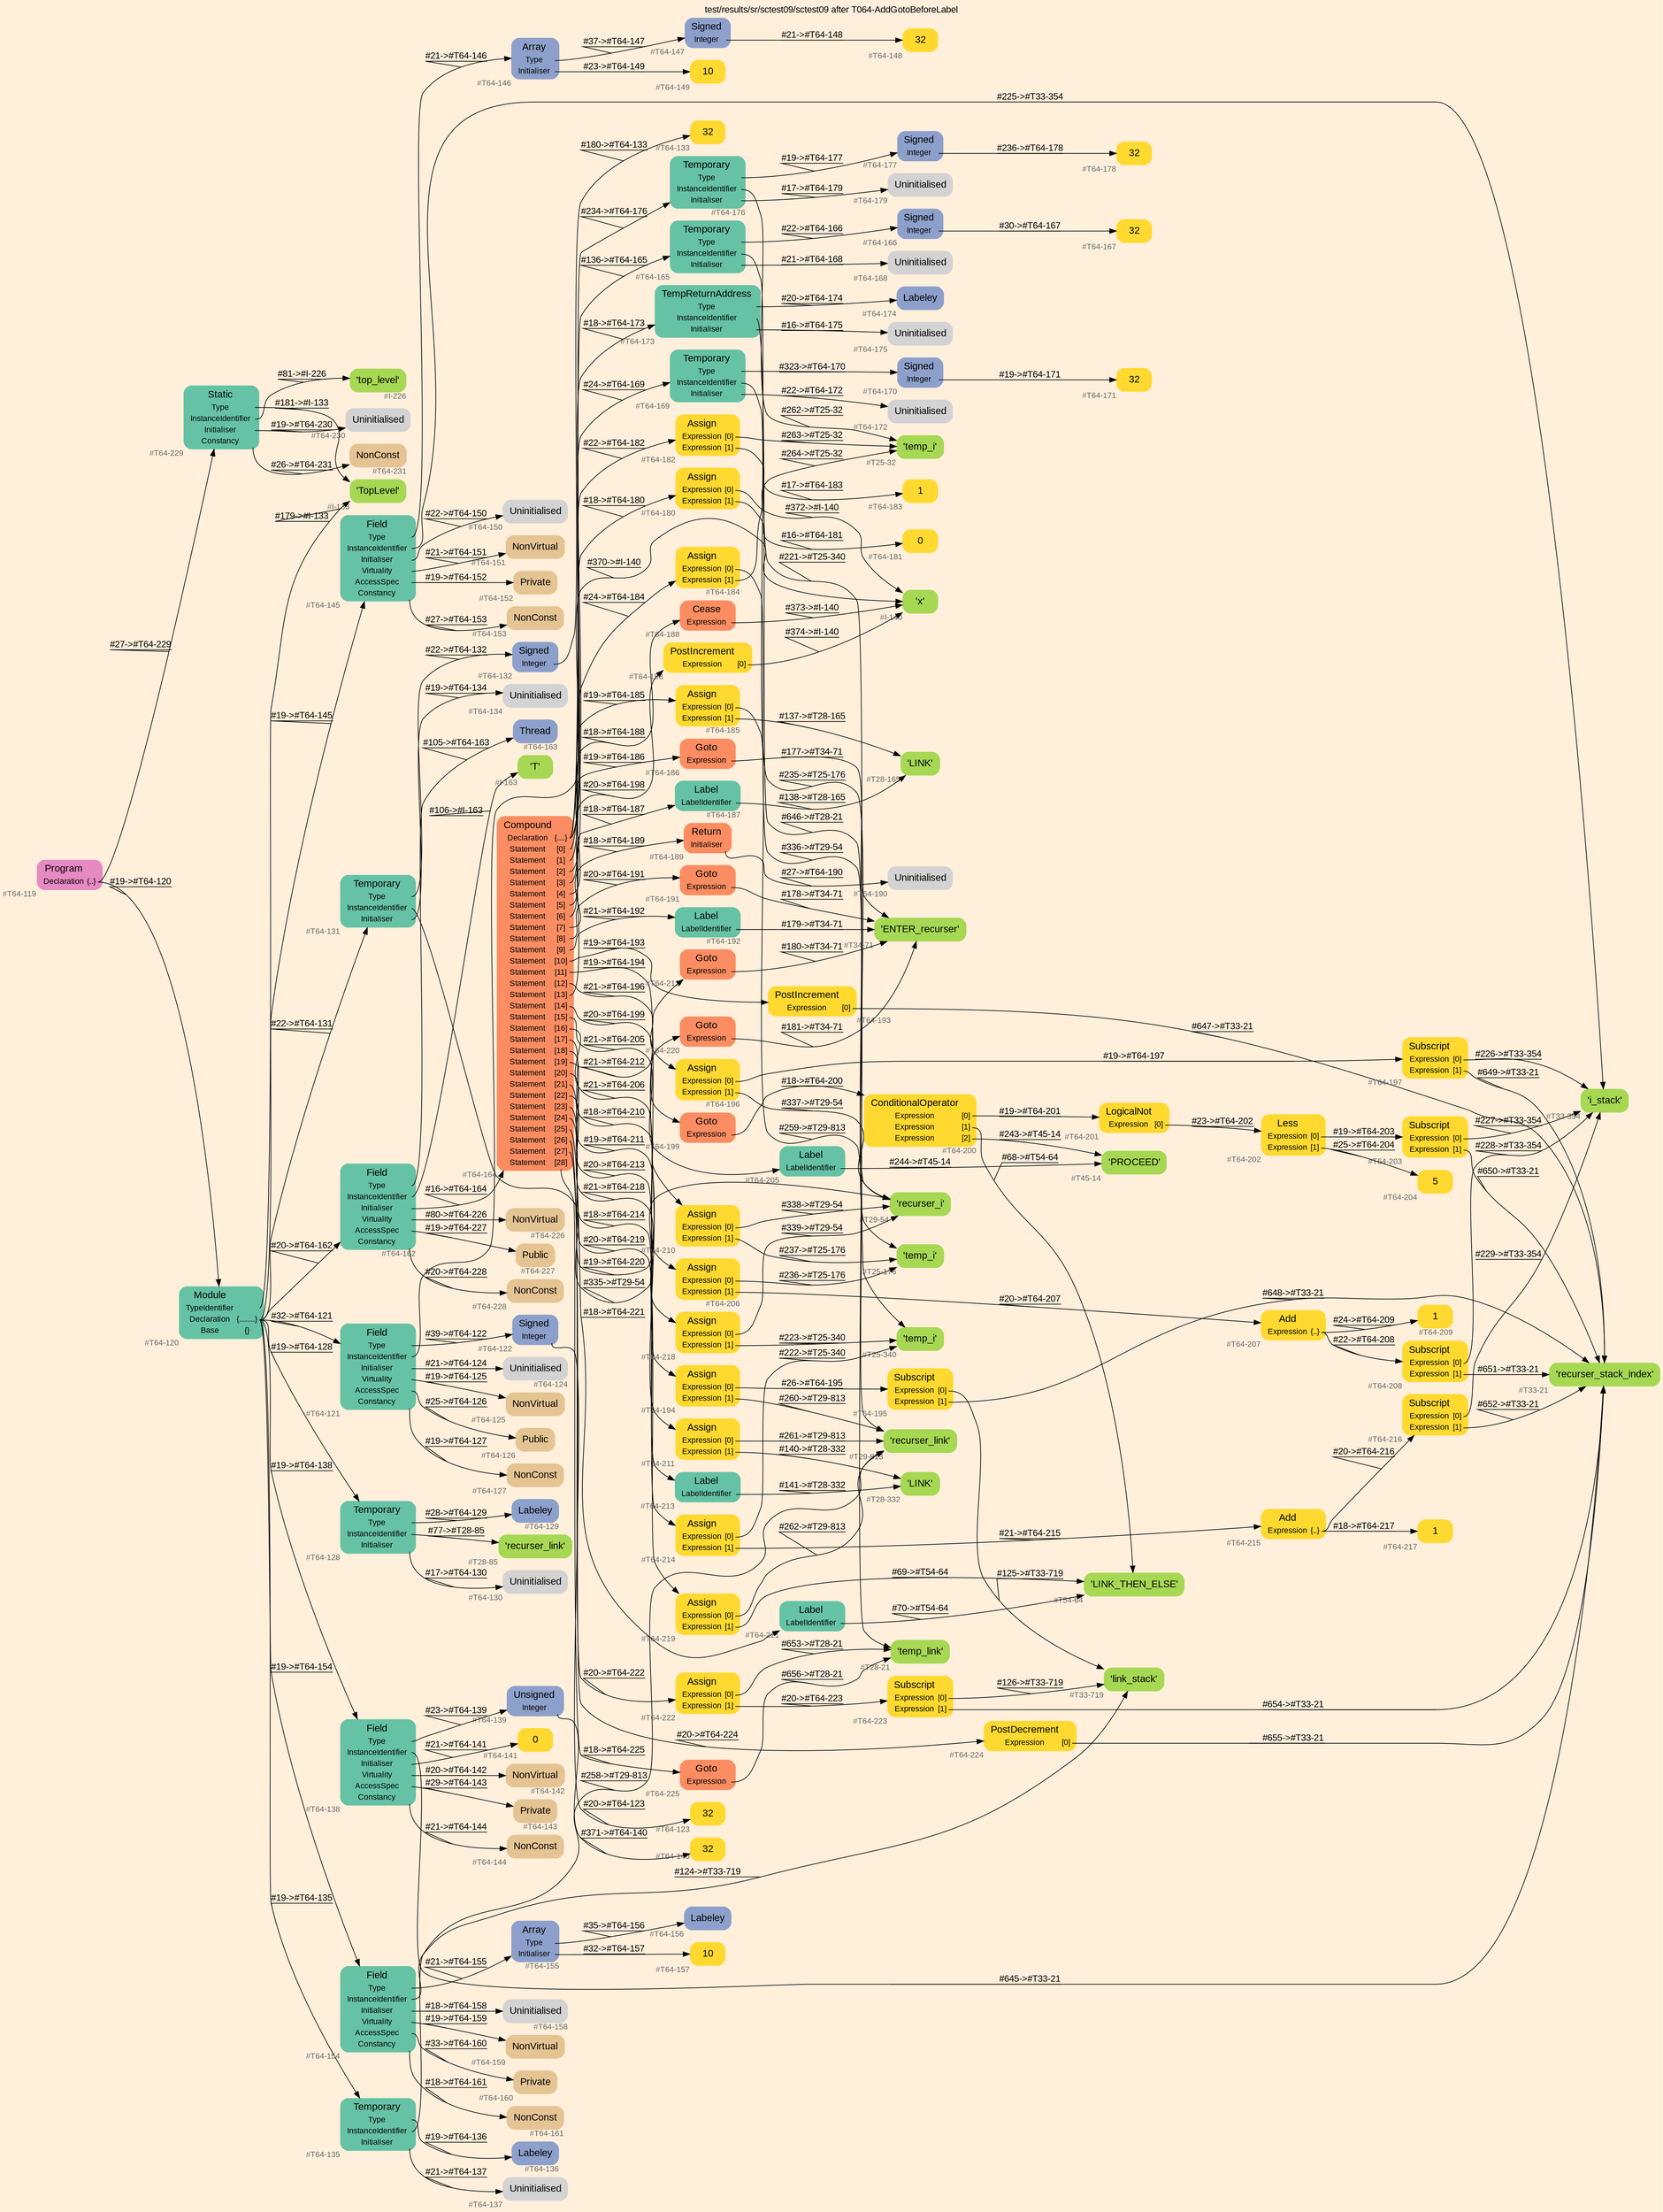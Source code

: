 digraph "test/results/sr/sctest09/sctest09 after T064-AddGotoBeforeLabel" {
label = "test/results/sr/sctest09/sctest09 after T064-AddGotoBeforeLabel"
labelloc = t
graph [
    rankdir = "LR"
    ranksep = 0.3
    bgcolor = antiquewhite1
    color = black
    fontcolor = black
    fontname = "Arial"
];
node [
    fontname = "Arial"
];
edge [
    fontname = "Arial"
];

// -------------------- node figure --------------------
// -------- block #T64-119 ----------
"#T64-119" [
    fillcolor = "/set28/4"
    xlabel = "#T64-119"
    fontsize = "12"
    fontcolor = grey40
    shape = "plaintext"
    label = <<TABLE BORDER="0" CELLBORDER="0" CELLSPACING="0">
     <TR><TD><FONT COLOR="black" POINT-SIZE="15">Program</FONT></TD></TR>
     <TR><TD><FONT COLOR="black" POINT-SIZE="12">Declaration</FONT></TD><TD PORT="port0"><FONT COLOR="black" POINT-SIZE="12">{..}</FONT></TD></TR>
    </TABLE>>
    style = "rounded,filled"
];

// -------- block #T64-120 ----------
"#T64-120" [
    fillcolor = "/set28/1"
    xlabel = "#T64-120"
    fontsize = "12"
    fontcolor = grey40
    shape = "plaintext"
    label = <<TABLE BORDER="0" CELLBORDER="0" CELLSPACING="0">
     <TR><TD><FONT COLOR="black" POINT-SIZE="15">Module</FONT></TD></TR>
     <TR><TD><FONT COLOR="black" POINT-SIZE="12">TypeIdentifier</FONT></TD><TD PORT="port0"></TD></TR>
     <TR><TD><FONT COLOR="black" POINT-SIZE="12">Declaration</FONT></TD><TD PORT="port1"><FONT COLOR="black" POINT-SIZE="12">{........}</FONT></TD></TR>
     <TR><TD><FONT COLOR="black" POINT-SIZE="12">Base</FONT></TD><TD PORT="port2"><FONT COLOR="black" POINT-SIZE="12">{}</FONT></TD></TR>
    </TABLE>>
    style = "rounded,filled"
];

// -------- block #I-133 ----------
"#I-133" [
    fillcolor = "/set28/5"
    xlabel = "#I-133"
    fontsize = "12"
    fontcolor = grey40
    shape = "plaintext"
    label = <<TABLE BORDER="0" CELLBORDER="0" CELLSPACING="0">
     <TR><TD><FONT COLOR="black" POINT-SIZE="15">'TopLevel'</FONT></TD></TR>
    </TABLE>>
    style = "rounded,filled"
];

// -------- block #T64-121 ----------
"#T64-121" [
    fillcolor = "/set28/1"
    xlabel = "#T64-121"
    fontsize = "12"
    fontcolor = grey40
    shape = "plaintext"
    label = <<TABLE BORDER="0" CELLBORDER="0" CELLSPACING="0">
     <TR><TD><FONT COLOR="black" POINT-SIZE="15">Field</FONT></TD></TR>
     <TR><TD><FONT COLOR="black" POINT-SIZE="12">Type</FONT></TD><TD PORT="port0"></TD></TR>
     <TR><TD><FONT COLOR="black" POINT-SIZE="12">InstanceIdentifier</FONT></TD><TD PORT="port1"></TD></TR>
     <TR><TD><FONT COLOR="black" POINT-SIZE="12">Initialiser</FONT></TD><TD PORT="port2"></TD></TR>
     <TR><TD><FONT COLOR="black" POINT-SIZE="12">Virtuality</FONT></TD><TD PORT="port3"></TD></TR>
     <TR><TD><FONT COLOR="black" POINT-SIZE="12">AccessSpec</FONT></TD><TD PORT="port4"></TD></TR>
     <TR><TD><FONT COLOR="black" POINT-SIZE="12">Constancy</FONT></TD><TD PORT="port5"></TD></TR>
    </TABLE>>
    style = "rounded,filled"
];

// -------- block #T64-122 ----------
"#T64-122" [
    fillcolor = "/set28/3"
    xlabel = "#T64-122"
    fontsize = "12"
    fontcolor = grey40
    shape = "plaintext"
    label = <<TABLE BORDER="0" CELLBORDER="0" CELLSPACING="0">
     <TR><TD><FONT COLOR="black" POINT-SIZE="15">Signed</FONT></TD></TR>
     <TR><TD><FONT COLOR="black" POINT-SIZE="12">Integer</FONT></TD><TD PORT="port0"></TD></TR>
    </TABLE>>
    style = "rounded,filled"
];

// -------- block #T64-123 ----------
"#T64-123" [
    fillcolor = "/set28/6"
    xlabel = "#T64-123"
    fontsize = "12"
    fontcolor = grey40
    shape = "plaintext"
    label = <<TABLE BORDER="0" CELLBORDER="0" CELLSPACING="0">
     <TR><TD><FONT COLOR="black" POINT-SIZE="15">32</FONT></TD></TR>
    </TABLE>>
    style = "rounded,filled"
];

// -------- block #I-140 ----------
"#I-140" [
    fillcolor = "/set28/5"
    xlabel = "#I-140"
    fontsize = "12"
    fontcolor = grey40
    shape = "plaintext"
    label = <<TABLE BORDER="0" CELLBORDER="0" CELLSPACING="0">
     <TR><TD><FONT COLOR="black" POINT-SIZE="15">'x'</FONT></TD></TR>
    </TABLE>>
    style = "rounded,filled"
];

// -------- block #T64-124 ----------
"#T64-124" [
    xlabel = "#T64-124"
    fontsize = "12"
    fontcolor = grey40
    shape = "plaintext"
    label = <<TABLE BORDER="0" CELLBORDER="0" CELLSPACING="0">
     <TR><TD><FONT COLOR="black" POINT-SIZE="15">Uninitialised</FONT></TD></TR>
    </TABLE>>
    style = "rounded,filled"
];

// -------- block #T64-125 ----------
"#T64-125" [
    fillcolor = "/set28/7"
    xlabel = "#T64-125"
    fontsize = "12"
    fontcolor = grey40
    shape = "plaintext"
    label = <<TABLE BORDER="0" CELLBORDER="0" CELLSPACING="0">
     <TR><TD><FONT COLOR="black" POINT-SIZE="15">NonVirtual</FONT></TD></TR>
    </TABLE>>
    style = "rounded,filled"
];

// -------- block #T64-126 ----------
"#T64-126" [
    fillcolor = "/set28/7"
    xlabel = "#T64-126"
    fontsize = "12"
    fontcolor = grey40
    shape = "plaintext"
    label = <<TABLE BORDER="0" CELLBORDER="0" CELLSPACING="0">
     <TR><TD><FONT COLOR="black" POINT-SIZE="15">Public</FONT></TD></TR>
    </TABLE>>
    style = "rounded,filled"
];

// -------- block #T64-127 ----------
"#T64-127" [
    fillcolor = "/set28/7"
    xlabel = "#T64-127"
    fontsize = "12"
    fontcolor = grey40
    shape = "plaintext"
    label = <<TABLE BORDER="0" CELLBORDER="0" CELLSPACING="0">
     <TR><TD><FONT COLOR="black" POINT-SIZE="15">NonConst</FONT></TD></TR>
    </TABLE>>
    style = "rounded,filled"
];

// -------- block #T64-128 ----------
"#T64-128" [
    fillcolor = "/set28/1"
    xlabel = "#T64-128"
    fontsize = "12"
    fontcolor = grey40
    shape = "plaintext"
    label = <<TABLE BORDER="0" CELLBORDER="0" CELLSPACING="0">
     <TR><TD><FONT COLOR="black" POINT-SIZE="15">Temporary</FONT></TD></TR>
     <TR><TD><FONT COLOR="black" POINT-SIZE="12">Type</FONT></TD><TD PORT="port0"></TD></TR>
     <TR><TD><FONT COLOR="black" POINT-SIZE="12">InstanceIdentifier</FONT></TD><TD PORT="port1"></TD></TR>
     <TR><TD><FONT COLOR="black" POINT-SIZE="12">Initialiser</FONT></TD><TD PORT="port2"></TD></TR>
    </TABLE>>
    style = "rounded,filled"
];

// -------- block #T64-129 ----------
"#T64-129" [
    fillcolor = "/set28/3"
    xlabel = "#T64-129"
    fontsize = "12"
    fontcolor = grey40
    shape = "plaintext"
    label = <<TABLE BORDER="0" CELLBORDER="0" CELLSPACING="0">
     <TR><TD><FONT COLOR="black" POINT-SIZE="15">Labeley</FONT></TD></TR>
    </TABLE>>
    style = "rounded,filled"
];

// -------- block #T28-85 ----------
"#T28-85" [
    fillcolor = "/set28/5"
    xlabel = "#T28-85"
    fontsize = "12"
    fontcolor = grey40
    shape = "plaintext"
    label = <<TABLE BORDER="0" CELLBORDER="0" CELLSPACING="0">
     <TR><TD><FONT COLOR="black" POINT-SIZE="15">'recurser_link'</FONT></TD></TR>
    </TABLE>>
    style = "rounded,filled"
];

// -------- block #T64-130 ----------
"#T64-130" [
    xlabel = "#T64-130"
    fontsize = "12"
    fontcolor = grey40
    shape = "plaintext"
    label = <<TABLE BORDER="0" CELLBORDER="0" CELLSPACING="0">
     <TR><TD><FONT COLOR="black" POINT-SIZE="15">Uninitialised</FONT></TD></TR>
    </TABLE>>
    style = "rounded,filled"
];

// -------- block #T64-131 ----------
"#T64-131" [
    fillcolor = "/set28/1"
    xlabel = "#T64-131"
    fontsize = "12"
    fontcolor = grey40
    shape = "plaintext"
    label = <<TABLE BORDER="0" CELLBORDER="0" CELLSPACING="0">
     <TR><TD><FONT COLOR="black" POINT-SIZE="15">Temporary</FONT></TD></TR>
     <TR><TD><FONT COLOR="black" POINT-SIZE="12">Type</FONT></TD><TD PORT="port0"></TD></TR>
     <TR><TD><FONT COLOR="black" POINT-SIZE="12">InstanceIdentifier</FONT></TD><TD PORT="port1"></TD></TR>
     <TR><TD><FONT COLOR="black" POINT-SIZE="12">Initialiser</FONT></TD><TD PORT="port2"></TD></TR>
    </TABLE>>
    style = "rounded,filled"
];

// -------- block #T64-132 ----------
"#T64-132" [
    fillcolor = "/set28/3"
    xlabel = "#T64-132"
    fontsize = "12"
    fontcolor = grey40
    shape = "plaintext"
    label = <<TABLE BORDER="0" CELLBORDER="0" CELLSPACING="0">
     <TR><TD><FONT COLOR="black" POINT-SIZE="15">Signed</FONT></TD></TR>
     <TR><TD><FONT COLOR="black" POINT-SIZE="12">Integer</FONT></TD><TD PORT="port0"></TD></TR>
    </TABLE>>
    style = "rounded,filled"
];

// -------- block #T64-133 ----------
"#T64-133" [
    fillcolor = "/set28/6"
    xlabel = "#T64-133"
    fontsize = "12"
    fontcolor = grey40
    shape = "plaintext"
    label = <<TABLE BORDER="0" CELLBORDER="0" CELLSPACING="0">
     <TR><TD><FONT COLOR="black" POINT-SIZE="15">32</FONT></TD></TR>
    </TABLE>>
    style = "rounded,filled"
];

// -------- block #T29-54 ----------
"#T29-54" [
    fillcolor = "/set28/5"
    xlabel = "#T29-54"
    fontsize = "12"
    fontcolor = grey40
    shape = "plaintext"
    label = <<TABLE BORDER="0" CELLBORDER="0" CELLSPACING="0">
     <TR><TD><FONT COLOR="black" POINT-SIZE="15">'recurser_i'</FONT></TD></TR>
    </TABLE>>
    style = "rounded,filled"
];

// -------- block #T64-134 ----------
"#T64-134" [
    xlabel = "#T64-134"
    fontsize = "12"
    fontcolor = grey40
    shape = "plaintext"
    label = <<TABLE BORDER="0" CELLBORDER="0" CELLSPACING="0">
     <TR><TD><FONT COLOR="black" POINT-SIZE="15">Uninitialised</FONT></TD></TR>
    </TABLE>>
    style = "rounded,filled"
];

// -------- block #T64-135 ----------
"#T64-135" [
    fillcolor = "/set28/1"
    xlabel = "#T64-135"
    fontsize = "12"
    fontcolor = grey40
    shape = "plaintext"
    label = <<TABLE BORDER="0" CELLBORDER="0" CELLSPACING="0">
     <TR><TD><FONT COLOR="black" POINT-SIZE="15">Temporary</FONT></TD></TR>
     <TR><TD><FONT COLOR="black" POINT-SIZE="12">Type</FONT></TD><TD PORT="port0"></TD></TR>
     <TR><TD><FONT COLOR="black" POINT-SIZE="12">InstanceIdentifier</FONT></TD><TD PORT="port1"></TD></TR>
     <TR><TD><FONT COLOR="black" POINT-SIZE="12">Initialiser</FONT></TD><TD PORT="port2"></TD></TR>
    </TABLE>>
    style = "rounded,filled"
];

// -------- block #T64-136 ----------
"#T64-136" [
    fillcolor = "/set28/3"
    xlabel = "#T64-136"
    fontsize = "12"
    fontcolor = grey40
    shape = "plaintext"
    label = <<TABLE BORDER="0" CELLBORDER="0" CELLSPACING="0">
     <TR><TD><FONT COLOR="black" POINT-SIZE="15">Labeley</FONT></TD></TR>
    </TABLE>>
    style = "rounded,filled"
];

// -------- block #T29-813 ----------
"#T29-813" [
    fillcolor = "/set28/5"
    xlabel = "#T29-813"
    fontsize = "12"
    fontcolor = grey40
    shape = "plaintext"
    label = <<TABLE BORDER="0" CELLBORDER="0" CELLSPACING="0">
     <TR><TD><FONT COLOR="black" POINT-SIZE="15">'recurser_link'</FONT></TD></TR>
    </TABLE>>
    style = "rounded,filled"
];

// -------- block #T64-137 ----------
"#T64-137" [
    xlabel = "#T64-137"
    fontsize = "12"
    fontcolor = grey40
    shape = "plaintext"
    label = <<TABLE BORDER="0" CELLBORDER="0" CELLSPACING="0">
     <TR><TD><FONT COLOR="black" POINT-SIZE="15">Uninitialised</FONT></TD></TR>
    </TABLE>>
    style = "rounded,filled"
];

// -------- block #T64-138 ----------
"#T64-138" [
    fillcolor = "/set28/1"
    xlabel = "#T64-138"
    fontsize = "12"
    fontcolor = grey40
    shape = "plaintext"
    label = <<TABLE BORDER="0" CELLBORDER="0" CELLSPACING="0">
     <TR><TD><FONT COLOR="black" POINT-SIZE="15">Field</FONT></TD></TR>
     <TR><TD><FONT COLOR="black" POINT-SIZE="12">Type</FONT></TD><TD PORT="port0"></TD></TR>
     <TR><TD><FONT COLOR="black" POINT-SIZE="12">InstanceIdentifier</FONT></TD><TD PORT="port1"></TD></TR>
     <TR><TD><FONT COLOR="black" POINT-SIZE="12">Initialiser</FONT></TD><TD PORT="port2"></TD></TR>
     <TR><TD><FONT COLOR="black" POINT-SIZE="12">Virtuality</FONT></TD><TD PORT="port3"></TD></TR>
     <TR><TD><FONT COLOR="black" POINT-SIZE="12">AccessSpec</FONT></TD><TD PORT="port4"></TD></TR>
     <TR><TD><FONT COLOR="black" POINT-SIZE="12">Constancy</FONT></TD><TD PORT="port5"></TD></TR>
    </TABLE>>
    style = "rounded,filled"
];

// -------- block #T64-139 ----------
"#T64-139" [
    fillcolor = "/set28/3"
    xlabel = "#T64-139"
    fontsize = "12"
    fontcolor = grey40
    shape = "plaintext"
    label = <<TABLE BORDER="0" CELLBORDER="0" CELLSPACING="0">
     <TR><TD><FONT COLOR="black" POINT-SIZE="15">Unsigned</FONT></TD></TR>
     <TR><TD><FONT COLOR="black" POINT-SIZE="12">Integer</FONT></TD><TD PORT="port0"></TD></TR>
    </TABLE>>
    style = "rounded,filled"
];

// -------- block #T64-140 ----------
"#T64-140" [
    fillcolor = "/set28/6"
    xlabel = "#T64-140"
    fontsize = "12"
    fontcolor = grey40
    shape = "plaintext"
    label = <<TABLE BORDER="0" CELLBORDER="0" CELLSPACING="0">
     <TR><TD><FONT COLOR="black" POINT-SIZE="15">32</FONT></TD></TR>
    </TABLE>>
    style = "rounded,filled"
];

// -------- block #T33-21 ----------
"#T33-21" [
    fillcolor = "/set28/5"
    xlabel = "#T33-21"
    fontsize = "12"
    fontcolor = grey40
    shape = "plaintext"
    label = <<TABLE BORDER="0" CELLBORDER="0" CELLSPACING="0">
     <TR><TD><FONT COLOR="black" POINT-SIZE="15">'recurser_stack_index'</FONT></TD></TR>
    </TABLE>>
    style = "rounded,filled"
];

// -------- block #T64-141 ----------
"#T64-141" [
    fillcolor = "/set28/6"
    xlabel = "#T64-141"
    fontsize = "12"
    fontcolor = grey40
    shape = "plaintext"
    label = <<TABLE BORDER="0" CELLBORDER="0" CELLSPACING="0">
     <TR><TD><FONT COLOR="black" POINT-SIZE="15">0</FONT></TD></TR>
    </TABLE>>
    style = "rounded,filled"
];

// -------- block #T64-142 ----------
"#T64-142" [
    fillcolor = "/set28/7"
    xlabel = "#T64-142"
    fontsize = "12"
    fontcolor = grey40
    shape = "plaintext"
    label = <<TABLE BORDER="0" CELLBORDER="0" CELLSPACING="0">
     <TR><TD><FONT COLOR="black" POINT-SIZE="15">NonVirtual</FONT></TD></TR>
    </TABLE>>
    style = "rounded,filled"
];

// -------- block #T64-143 ----------
"#T64-143" [
    fillcolor = "/set28/7"
    xlabel = "#T64-143"
    fontsize = "12"
    fontcolor = grey40
    shape = "plaintext"
    label = <<TABLE BORDER="0" CELLBORDER="0" CELLSPACING="0">
     <TR><TD><FONT COLOR="black" POINT-SIZE="15">Private</FONT></TD></TR>
    </TABLE>>
    style = "rounded,filled"
];

// -------- block #T64-144 ----------
"#T64-144" [
    fillcolor = "/set28/7"
    xlabel = "#T64-144"
    fontsize = "12"
    fontcolor = grey40
    shape = "plaintext"
    label = <<TABLE BORDER="0" CELLBORDER="0" CELLSPACING="0">
     <TR><TD><FONT COLOR="black" POINT-SIZE="15">NonConst</FONT></TD></TR>
    </TABLE>>
    style = "rounded,filled"
];

// -------- block #T64-145 ----------
"#T64-145" [
    fillcolor = "/set28/1"
    xlabel = "#T64-145"
    fontsize = "12"
    fontcolor = grey40
    shape = "plaintext"
    label = <<TABLE BORDER="0" CELLBORDER="0" CELLSPACING="0">
     <TR><TD><FONT COLOR="black" POINT-SIZE="15">Field</FONT></TD></TR>
     <TR><TD><FONT COLOR="black" POINT-SIZE="12">Type</FONT></TD><TD PORT="port0"></TD></TR>
     <TR><TD><FONT COLOR="black" POINT-SIZE="12">InstanceIdentifier</FONT></TD><TD PORT="port1"></TD></TR>
     <TR><TD><FONT COLOR="black" POINT-SIZE="12">Initialiser</FONT></TD><TD PORT="port2"></TD></TR>
     <TR><TD><FONT COLOR="black" POINT-SIZE="12">Virtuality</FONT></TD><TD PORT="port3"></TD></TR>
     <TR><TD><FONT COLOR="black" POINT-SIZE="12">AccessSpec</FONT></TD><TD PORT="port4"></TD></TR>
     <TR><TD><FONT COLOR="black" POINT-SIZE="12">Constancy</FONT></TD><TD PORT="port5"></TD></TR>
    </TABLE>>
    style = "rounded,filled"
];

// -------- block #T64-146 ----------
"#T64-146" [
    fillcolor = "/set28/3"
    xlabel = "#T64-146"
    fontsize = "12"
    fontcolor = grey40
    shape = "plaintext"
    label = <<TABLE BORDER="0" CELLBORDER="0" CELLSPACING="0">
     <TR><TD><FONT COLOR="black" POINT-SIZE="15">Array</FONT></TD></TR>
     <TR><TD><FONT COLOR="black" POINT-SIZE="12">Type</FONT></TD><TD PORT="port0"></TD></TR>
     <TR><TD><FONT COLOR="black" POINT-SIZE="12">Initialiser</FONT></TD><TD PORT="port1"></TD></TR>
    </TABLE>>
    style = "rounded,filled"
];

// -------- block #T64-147 ----------
"#T64-147" [
    fillcolor = "/set28/3"
    xlabel = "#T64-147"
    fontsize = "12"
    fontcolor = grey40
    shape = "plaintext"
    label = <<TABLE BORDER="0" CELLBORDER="0" CELLSPACING="0">
     <TR><TD><FONT COLOR="black" POINT-SIZE="15">Signed</FONT></TD></TR>
     <TR><TD><FONT COLOR="black" POINT-SIZE="12">Integer</FONT></TD><TD PORT="port0"></TD></TR>
    </TABLE>>
    style = "rounded,filled"
];

// -------- block #T64-148 ----------
"#T64-148" [
    fillcolor = "/set28/6"
    xlabel = "#T64-148"
    fontsize = "12"
    fontcolor = grey40
    shape = "plaintext"
    label = <<TABLE BORDER="0" CELLBORDER="0" CELLSPACING="0">
     <TR><TD><FONT COLOR="black" POINT-SIZE="15">32</FONT></TD></TR>
    </TABLE>>
    style = "rounded,filled"
];

// -------- block #T64-149 ----------
"#T64-149" [
    fillcolor = "/set28/6"
    xlabel = "#T64-149"
    fontsize = "12"
    fontcolor = grey40
    shape = "plaintext"
    label = <<TABLE BORDER="0" CELLBORDER="0" CELLSPACING="0">
     <TR><TD><FONT COLOR="black" POINT-SIZE="15">10</FONT></TD></TR>
    </TABLE>>
    style = "rounded,filled"
];

// -------- block #T33-354 ----------
"#T33-354" [
    fillcolor = "/set28/5"
    xlabel = "#T33-354"
    fontsize = "12"
    fontcolor = grey40
    shape = "plaintext"
    label = <<TABLE BORDER="0" CELLBORDER="0" CELLSPACING="0">
     <TR><TD><FONT COLOR="black" POINT-SIZE="15">'i_stack'</FONT></TD></TR>
    </TABLE>>
    style = "rounded,filled"
];

// -------- block #T64-150 ----------
"#T64-150" [
    xlabel = "#T64-150"
    fontsize = "12"
    fontcolor = grey40
    shape = "plaintext"
    label = <<TABLE BORDER="0" CELLBORDER="0" CELLSPACING="0">
     <TR><TD><FONT COLOR="black" POINT-SIZE="15">Uninitialised</FONT></TD></TR>
    </TABLE>>
    style = "rounded,filled"
];

// -------- block #T64-151 ----------
"#T64-151" [
    fillcolor = "/set28/7"
    xlabel = "#T64-151"
    fontsize = "12"
    fontcolor = grey40
    shape = "plaintext"
    label = <<TABLE BORDER="0" CELLBORDER="0" CELLSPACING="0">
     <TR><TD><FONT COLOR="black" POINT-SIZE="15">NonVirtual</FONT></TD></TR>
    </TABLE>>
    style = "rounded,filled"
];

// -------- block #T64-152 ----------
"#T64-152" [
    fillcolor = "/set28/7"
    xlabel = "#T64-152"
    fontsize = "12"
    fontcolor = grey40
    shape = "plaintext"
    label = <<TABLE BORDER="0" CELLBORDER="0" CELLSPACING="0">
     <TR><TD><FONT COLOR="black" POINT-SIZE="15">Private</FONT></TD></TR>
    </TABLE>>
    style = "rounded,filled"
];

// -------- block #T64-153 ----------
"#T64-153" [
    fillcolor = "/set28/7"
    xlabel = "#T64-153"
    fontsize = "12"
    fontcolor = grey40
    shape = "plaintext"
    label = <<TABLE BORDER="0" CELLBORDER="0" CELLSPACING="0">
     <TR><TD><FONT COLOR="black" POINT-SIZE="15">NonConst</FONT></TD></TR>
    </TABLE>>
    style = "rounded,filled"
];

// -------- block #T64-154 ----------
"#T64-154" [
    fillcolor = "/set28/1"
    xlabel = "#T64-154"
    fontsize = "12"
    fontcolor = grey40
    shape = "plaintext"
    label = <<TABLE BORDER="0" CELLBORDER="0" CELLSPACING="0">
     <TR><TD><FONT COLOR="black" POINT-SIZE="15">Field</FONT></TD></TR>
     <TR><TD><FONT COLOR="black" POINT-SIZE="12">Type</FONT></TD><TD PORT="port0"></TD></TR>
     <TR><TD><FONT COLOR="black" POINT-SIZE="12">InstanceIdentifier</FONT></TD><TD PORT="port1"></TD></TR>
     <TR><TD><FONT COLOR="black" POINT-SIZE="12">Initialiser</FONT></TD><TD PORT="port2"></TD></TR>
     <TR><TD><FONT COLOR="black" POINT-SIZE="12">Virtuality</FONT></TD><TD PORT="port3"></TD></TR>
     <TR><TD><FONT COLOR="black" POINT-SIZE="12">AccessSpec</FONT></TD><TD PORT="port4"></TD></TR>
     <TR><TD><FONT COLOR="black" POINT-SIZE="12">Constancy</FONT></TD><TD PORT="port5"></TD></TR>
    </TABLE>>
    style = "rounded,filled"
];

// -------- block #T64-155 ----------
"#T64-155" [
    fillcolor = "/set28/3"
    xlabel = "#T64-155"
    fontsize = "12"
    fontcolor = grey40
    shape = "plaintext"
    label = <<TABLE BORDER="0" CELLBORDER="0" CELLSPACING="0">
     <TR><TD><FONT COLOR="black" POINT-SIZE="15">Array</FONT></TD></TR>
     <TR><TD><FONT COLOR="black" POINT-SIZE="12">Type</FONT></TD><TD PORT="port0"></TD></TR>
     <TR><TD><FONT COLOR="black" POINT-SIZE="12">Initialiser</FONT></TD><TD PORT="port1"></TD></TR>
    </TABLE>>
    style = "rounded,filled"
];

// -------- block #T64-156 ----------
"#T64-156" [
    fillcolor = "/set28/3"
    xlabel = "#T64-156"
    fontsize = "12"
    fontcolor = grey40
    shape = "plaintext"
    label = <<TABLE BORDER="0" CELLBORDER="0" CELLSPACING="0">
     <TR><TD><FONT COLOR="black" POINT-SIZE="15">Labeley</FONT></TD></TR>
    </TABLE>>
    style = "rounded,filled"
];

// -------- block #T64-157 ----------
"#T64-157" [
    fillcolor = "/set28/6"
    xlabel = "#T64-157"
    fontsize = "12"
    fontcolor = grey40
    shape = "plaintext"
    label = <<TABLE BORDER="0" CELLBORDER="0" CELLSPACING="0">
     <TR><TD><FONT COLOR="black" POINT-SIZE="15">10</FONT></TD></TR>
    </TABLE>>
    style = "rounded,filled"
];

// -------- block #T33-719 ----------
"#T33-719" [
    fillcolor = "/set28/5"
    xlabel = "#T33-719"
    fontsize = "12"
    fontcolor = grey40
    shape = "plaintext"
    label = <<TABLE BORDER="0" CELLBORDER="0" CELLSPACING="0">
     <TR><TD><FONT COLOR="black" POINT-SIZE="15">'link_stack'</FONT></TD></TR>
    </TABLE>>
    style = "rounded,filled"
];

// -------- block #T64-158 ----------
"#T64-158" [
    xlabel = "#T64-158"
    fontsize = "12"
    fontcolor = grey40
    shape = "plaintext"
    label = <<TABLE BORDER="0" CELLBORDER="0" CELLSPACING="0">
     <TR><TD><FONT COLOR="black" POINT-SIZE="15">Uninitialised</FONT></TD></TR>
    </TABLE>>
    style = "rounded,filled"
];

// -------- block #T64-159 ----------
"#T64-159" [
    fillcolor = "/set28/7"
    xlabel = "#T64-159"
    fontsize = "12"
    fontcolor = grey40
    shape = "plaintext"
    label = <<TABLE BORDER="0" CELLBORDER="0" CELLSPACING="0">
     <TR><TD><FONT COLOR="black" POINT-SIZE="15">NonVirtual</FONT></TD></TR>
    </TABLE>>
    style = "rounded,filled"
];

// -------- block #T64-160 ----------
"#T64-160" [
    fillcolor = "/set28/7"
    xlabel = "#T64-160"
    fontsize = "12"
    fontcolor = grey40
    shape = "plaintext"
    label = <<TABLE BORDER="0" CELLBORDER="0" CELLSPACING="0">
     <TR><TD><FONT COLOR="black" POINT-SIZE="15">Private</FONT></TD></TR>
    </TABLE>>
    style = "rounded,filled"
];

// -------- block #T64-161 ----------
"#T64-161" [
    fillcolor = "/set28/7"
    xlabel = "#T64-161"
    fontsize = "12"
    fontcolor = grey40
    shape = "plaintext"
    label = <<TABLE BORDER="0" CELLBORDER="0" CELLSPACING="0">
     <TR><TD><FONT COLOR="black" POINT-SIZE="15">NonConst</FONT></TD></TR>
    </TABLE>>
    style = "rounded,filled"
];

// -------- block #T64-162 ----------
"#T64-162" [
    fillcolor = "/set28/1"
    xlabel = "#T64-162"
    fontsize = "12"
    fontcolor = grey40
    shape = "plaintext"
    label = <<TABLE BORDER="0" CELLBORDER="0" CELLSPACING="0">
     <TR><TD><FONT COLOR="black" POINT-SIZE="15">Field</FONT></TD></TR>
     <TR><TD><FONT COLOR="black" POINT-SIZE="12">Type</FONT></TD><TD PORT="port0"></TD></TR>
     <TR><TD><FONT COLOR="black" POINT-SIZE="12">InstanceIdentifier</FONT></TD><TD PORT="port1"></TD></TR>
     <TR><TD><FONT COLOR="black" POINT-SIZE="12">Initialiser</FONT></TD><TD PORT="port2"></TD></TR>
     <TR><TD><FONT COLOR="black" POINT-SIZE="12">Virtuality</FONT></TD><TD PORT="port3"></TD></TR>
     <TR><TD><FONT COLOR="black" POINT-SIZE="12">AccessSpec</FONT></TD><TD PORT="port4"></TD></TR>
     <TR><TD><FONT COLOR="black" POINT-SIZE="12">Constancy</FONT></TD><TD PORT="port5"></TD></TR>
    </TABLE>>
    style = "rounded,filled"
];

// -------- block #T64-163 ----------
"#T64-163" [
    fillcolor = "/set28/3"
    xlabel = "#T64-163"
    fontsize = "12"
    fontcolor = grey40
    shape = "plaintext"
    label = <<TABLE BORDER="0" CELLBORDER="0" CELLSPACING="0">
     <TR><TD><FONT COLOR="black" POINT-SIZE="15">Thread</FONT></TD></TR>
    </TABLE>>
    style = "rounded,filled"
];

// -------- block #I-163 ----------
"#I-163" [
    fillcolor = "/set28/5"
    xlabel = "#I-163"
    fontsize = "12"
    fontcolor = grey40
    shape = "plaintext"
    label = <<TABLE BORDER="0" CELLBORDER="0" CELLSPACING="0">
     <TR><TD><FONT COLOR="black" POINT-SIZE="15">'T'</FONT></TD></TR>
    </TABLE>>
    style = "rounded,filled"
];

// -------- block #T64-164 ----------
"#T64-164" [
    fillcolor = "/set28/2"
    xlabel = "#T64-164"
    fontsize = "12"
    fontcolor = grey40
    shape = "plaintext"
    label = <<TABLE BORDER="0" CELLBORDER="0" CELLSPACING="0">
     <TR><TD><FONT COLOR="black" POINT-SIZE="15">Compound</FONT></TD></TR>
     <TR><TD><FONT COLOR="black" POINT-SIZE="12">Declaration</FONT></TD><TD PORT="port0"><FONT COLOR="black" POINT-SIZE="12">{....}</FONT></TD></TR>
     <TR><TD><FONT COLOR="black" POINT-SIZE="12">Statement</FONT></TD><TD PORT="port1"><FONT COLOR="black" POINT-SIZE="12">[0]</FONT></TD></TR>
     <TR><TD><FONT COLOR="black" POINT-SIZE="12">Statement</FONT></TD><TD PORT="port2"><FONT COLOR="black" POINT-SIZE="12">[1]</FONT></TD></TR>
     <TR><TD><FONT COLOR="black" POINT-SIZE="12">Statement</FONT></TD><TD PORT="port3"><FONT COLOR="black" POINT-SIZE="12">[2]</FONT></TD></TR>
     <TR><TD><FONT COLOR="black" POINT-SIZE="12">Statement</FONT></TD><TD PORT="port4"><FONT COLOR="black" POINT-SIZE="12">[3]</FONT></TD></TR>
     <TR><TD><FONT COLOR="black" POINT-SIZE="12">Statement</FONT></TD><TD PORT="port5"><FONT COLOR="black" POINT-SIZE="12">[4]</FONT></TD></TR>
     <TR><TD><FONT COLOR="black" POINT-SIZE="12">Statement</FONT></TD><TD PORT="port6"><FONT COLOR="black" POINT-SIZE="12">[5]</FONT></TD></TR>
     <TR><TD><FONT COLOR="black" POINT-SIZE="12">Statement</FONT></TD><TD PORT="port7"><FONT COLOR="black" POINT-SIZE="12">[6]</FONT></TD></TR>
     <TR><TD><FONT COLOR="black" POINT-SIZE="12">Statement</FONT></TD><TD PORT="port8"><FONT COLOR="black" POINT-SIZE="12">[7]</FONT></TD></TR>
     <TR><TD><FONT COLOR="black" POINT-SIZE="12">Statement</FONT></TD><TD PORT="port9"><FONT COLOR="black" POINT-SIZE="12">[8]</FONT></TD></TR>
     <TR><TD><FONT COLOR="black" POINT-SIZE="12">Statement</FONT></TD><TD PORT="port10"><FONT COLOR="black" POINT-SIZE="12">[9]</FONT></TD></TR>
     <TR><TD><FONT COLOR="black" POINT-SIZE="12">Statement</FONT></TD><TD PORT="port11"><FONT COLOR="black" POINT-SIZE="12">[10]</FONT></TD></TR>
     <TR><TD><FONT COLOR="black" POINT-SIZE="12">Statement</FONT></TD><TD PORT="port12"><FONT COLOR="black" POINT-SIZE="12">[11]</FONT></TD></TR>
     <TR><TD><FONT COLOR="black" POINT-SIZE="12">Statement</FONT></TD><TD PORT="port13"><FONT COLOR="black" POINT-SIZE="12">[12]</FONT></TD></TR>
     <TR><TD><FONT COLOR="black" POINT-SIZE="12">Statement</FONT></TD><TD PORT="port14"><FONT COLOR="black" POINT-SIZE="12">[13]</FONT></TD></TR>
     <TR><TD><FONT COLOR="black" POINT-SIZE="12">Statement</FONT></TD><TD PORT="port15"><FONT COLOR="black" POINT-SIZE="12">[14]</FONT></TD></TR>
     <TR><TD><FONT COLOR="black" POINT-SIZE="12">Statement</FONT></TD><TD PORT="port16"><FONT COLOR="black" POINT-SIZE="12">[15]</FONT></TD></TR>
     <TR><TD><FONT COLOR="black" POINT-SIZE="12">Statement</FONT></TD><TD PORT="port17"><FONT COLOR="black" POINT-SIZE="12">[16]</FONT></TD></TR>
     <TR><TD><FONT COLOR="black" POINT-SIZE="12">Statement</FONT></TD><TD PORT="port18"><FONT COLOR="black" POINT-SIZE="12">[17]</FONT></TD></TR>
     <TR><TD><FONT COLOR="black" POINT-SIZE="12">Statement</FONT></TD><TD PORT="port19"><FONT COLOR="black" POINT-SIZE="12">[18]</FONT></TD></TR>
     <TR><TD><FONT COLOR="black" POINT-SIZE="12">Statement</FONT></TD><TD PORT="port20"><FONT COLOR="black" POINT-SIZE="12">[19]</FONT></TD></TR>
     <TR><TD><FONT COLOR="black" POINT-SIZE="12">Statement</FONT></TD><TD PORT="port21"><FONT COLOR="black" POINT-SIZE="12">[20]</FONT></TD></TR>
     <TR><TD><FONT COLOR="black" POINT-SIZE="12">Statement</FONT></TD><TD PORT="port22"><FONT COLOR="black" POINT-SIZE="12">[21]</FONT></TD></TR>
     <TR><TD><FONT COLOR="black" POINT-SIZE="12">Statement</FONT></TD><TD PORT="port23"><FONT COLOR="black" POINT-SIZE="12">[22]</FONT></TD></TR>
     <TR><TD><FONT COLOR="black" POINT-SIZE="12">Statement</FONT></TD><TD PORT="port24"><FONT COLOR="black" POINT-SIZE="12">[23]</FONT></TD></TR>
     <TR><TD><FONT COLOR="black" POINT-SIZE="12">Statement</FONT></TD><TD PORT="port25"><FONT COLOR="black" POINT-SIZE="12">[24]</FONT></TD></TR>
     <TR><TD><FONT COLOR="black" POINT-SIZE="12">Statement</FONT></TD><TD PORT="port26"><FONT COLOR="black" POINT-SIZE="12">[25]</FONT></TD></TR>
     <TR><TD><FONT COLOR="black" POINT-SIZE="12">Statement</FONT></TD><TD PORT="port27"><FONT COLOR="black" POINT-SIZE="12">[26]</FONT></TD></TR>
     <TR><TD><FONT COLOR="black" POINT-SIZE="12">Statement</FONT></TD><TD PORT="port28"><FONT COLOR="black" POINT-SIZE="12">[27]</FONT></TD></TR>
     <TR><TD><FONT COLOR="black" POINT-SIZE="12">Statement</FONT></TD><TD PORT="port29"><FONT COLOR="black" POINT-SIZE="12">[28]</FONT></TD></TR>
    </TABLE>>
    style = "rounded,filled"
];

// -------- block #T64-165 ----------
"#T64-165" [
    fillcolor = "/set28/1"
    xlabel = "#T64-165"
    fontsize = "12"
    fontcolor = grey40
    shape = "plaintext"
    label = <<TABLE BORDER="0" CELLBORDER="0" CELLSPACING="0">
     <TR><TD><FONT COLOR="black" POINT-SIZE="15">Temporary</FONT></TD></TR>
     <TR><TD><FONT COLOR="black" POINT-SIZE="12">Type</FONT></TD><TD PORT="port0"></TD></TR>
     <TR><TD><FONT COLOR="black" POINT-SIZE="12">InstanceIdentifier</FONT></TD><TD PORT="port1"></TD></TR>
     <TR><TD><FONT COLOR="black" POINT-SIZE="12">Initialiser</FONT></TD><TD PORT="port2"></TD></TR>
    </TABLE>>
    style = "rounded,filled"
];

// -------- block #T64-166 ----------
"#T64-166" [
    fillcolor = "/set28/3"
    xlabel = "#T64-166"
    fontsize = "12"
    fontcolor = grey40
    shape = "plaintext"
    label = <<TABLE BORDER="0" CELLBORDER="0" CELLSPACING="0">
     <TR><TD><FONT COLOR="black" POINT-SIZE="15">Signed</FONT></TD></TR>
     <TR><TD><FONT COLOR="black" POINT-SIZE="12">Integer</FONT></TD><TD PORT="port0"></TD></TR>
    </TABLE>>
    style = "rounded,filled"
];

// -------- block #T64-167 ----------
"#T64-167" [
    fillcolor = "/set28/6"
    xlabel = "#T64-167"
    fontsize = "12"
    fontcolor = grey40
    shape = "plaintext"
    label = <<TABLE BORDER="0" CELLBORDER="0" CELLSPACING="0">
     <TR><TD><FONT COLOR="black" POINT-SIZE="15">32</FONT></TD></TR>
    </TABLE>>
    style = "rounded,filled"
];

// -------- block #T25-340 ----------
"#T25-340" [
    fillcolor = "/set28/5"
    xlabel = "#T25-340"
    fontsize = "12"
    fontcolor = grey40
    shape = "plaintext"
    label = <<TABLE BORDER="0" CELLBORDER="0" CELLSPACING="0">
     <TR><TD><FONT COLOR="black" POINT-SIZE="15">'temp_i'</FONT></TD></TR>
    </TABLE>>
    style = "rounded,filled"
];

// -------- block #T64-168 ----------
"#T64-168" [
    xlabel = "#T64-168"
    fontsize = "12"
    fontcolor = grey40
    shape = "plaintext"
    label = <<TABLE BORDER="0" CELLBORDER="0" CELLSPACING="0">
     <TR><TD><FONT COLOR="black" POINT-SIZE="15">Uninitialised</FONT></TD></TR>
    </TABLE>>
    style = "rounded,filled"
];

// -------- block #T64-169 ----------
"#T64-169" [
    fillcolor = "/set28/1"
    xlabel = "#T64-169"
    fontsize = "12"
    fontcolor = grey40
    shape = "plaintext"
    label = <<TABLE BORDER="0" CELLBORDER="0" CELLSPACING="0">
     <TR><TD><FONT COLOR="black" POINT-SIZE="15">Temporary</FONT></TD></TR>
     <TR><TD><FONT COLOR="black" POINT-SIZE="12">Type</FONT></TD><TD PORT="port0"></TD></TR>
     <TR><TD><FONT COLOR="black" POINT-SIZE="12">InstanceIdentifier</FONT></TD><TD PORT="port1"></TD></TR>
     <TR><TD><FONT COLOR="black" POINT-SIZE="12">Initialiser</FONT></TD><TD PORT="port2"></TD></TR>
    </TABLE>>
    style = "rounded,filled"
];

// -------- block #T64-170 ----------
"#T64-170" [
    fillcolor = "/set28/3"
    xlabel = "#T64-170"
    fontsize = "12"
    fontcolor = grey40
    shape = "plaintext"
    label = <<TABLE BORDER="0" CELLBORDER="0" CELLSPACING="0">
     <TR><TD><FONT COLOR="black" POINT-SIZE="15">Signed</FONT></TD></TR>
     <TR><TD><FONT COLOR="black" POINT-SIZE="12">Integer</FONT></TD><TD PORT="port0"></TD></TR>
    </TABLE>>
    style = "rounded,filled"
];

// -------- block #T64-171 ----------
"#T64-171" [
    fillcolor = "/set28/6"
    xlabel = "#T64-171"
    fontsize = "12"
    fontcolor = grey40
    shape = "plaintext"
    label = <<TABLE BORDER="0" CELLBORDER="0" CELLSPACING="0">
     <TR><TD><FONT COLOR="black" POINT-SIZE="15">32</FONT></TD></TR>
    </TABLE>>
    style = "rounded,filled"
];

// -------- block #T25-176 ----------
"#T25-176" [
    fillcolor = "/set28/5"
    xlabel = "#T25-176"
    fontsize = "12"
    fontcolor = grey40
    shape = "plaintext"
    label = <<TABLE BORDER="0" CELLBORDER="0" CELLSPACING="0">
     <TR><TD><FONT COLOR="black" POINT-SIZE="15">'temp_i'</FONT></TD></TR>
    </TABLE>>
    style = "rounded,filled"
];

// -------- block #T64-172 ----------
"#T64-172" [
    xlabel = "#T64-172"
    fontsize = "12"
    fontcolor = grey40
    shape = "plaintext"
    label = <<TABLE BORDER="0" CELLBORDER="0" CELLSPACING="0">
     <TR><TD><FONT COLOR="black" POINT-SIZE="15">Uninitialised</FONT></TD></TR>
    </TABLE>>
    style = "rounded,filled"
];

// -------- block #T64-173 ----------
"#T64-173" [
    fillcolor = "/set28/1"
    xlabel = "#T64-173"
    fontsize = "12"
    fontcolor = grey40
    shape = "plaintext"
    label = <<TABLE BORDER="0" CELLBORDER="0" CELLSPACING="0">
     <TR><TD><FONT COLOR="black" POINT-SIZE="15">TempReturnAddress</FONT></TD></TR>
     <TR><TD><FONT COLOR="black" POINT-SIZE="12">Type</FONT></TD><TD PORT="port0"></TD></TR>
     <TR><TD><FONT COLOR="black" POINT-SIZE="12">InstanceIdentifier</FONT></TD><TD PORT="port1"></TD></TR>
     <TR><TD><FONT COLOR="black" POINT-SIZE="12">Initialiser</FONT></TD><TD PORT="port2"></TD></TR>
    </TABLE>>
    style = "rounded,filled"
];

// -------- block #T64-174 ----------
"#T64-174" [
    fillcolor = "/set28/3"
    xlabel = "#T64-174"
    fontsize = "12"
    fontcolor = grey40
    shape = "plaintext"
    label = <<TABLE BORDER="0" CELLBORDER="0" CELLSPACING="0">
     <TR><TD><FONT COLOR="black" POINT-SIZE="15">Labeley</FONT></TD></TR>
    </TABLE>>
    style = "rounded,filled"
];

// -------- block #T28-21 ----------
"#T28-21" [
    fillcolor = "/set28/5"
    xlabel = "#T28-21"
    fontsize = "12"
    fontcolor = grey40
    shape = "plaintext"
    label = <<TABLE BORDER="0" CELLBORDER="0" CELLSPACING="0">
     <TR><TD><FONT COLOR="black" POINT-SIZE="15">'temp_link'</FONT></TD></TR>
    </TABLE>>
    style = "rounded,filled"
];

// -------- block #T64-175 ----------
"#T64-175" [
    xlabel = "#T64-175"
    fontsize = "12"
    fontcolor = grey40
    shape = "plaintext"
    label = <<TABLE BORDER="0" CELLBORDER="0" CELLSPACING="0">
     <TR><TD><FONT COLOR="black" POINT-SIZE="15">Uninitialised</FONT></TD></TR>
    </TABLE>>
    style = "rounded,filled"
];

// -------- block #T64-176 ----------
"#T64-176" [
    fillcolor = "/set28/1"
    xlabel = "#T64-176"
    fontsize = "12"
    fontcolor = grey40
    shape = "plaintext"
    label = <<TABLE BORDER="0" CELLBORDER="0" CELLSPACING="0">
     <TR><TD><FONT COLOR="black" POINT-SIZE="15">Temporary</FONT></TD></TR>
     <TR><TD><FONT COLOR="black" POINT-SIZE="12">Type</FONT></TD><TD PORT="port0"></TD></TR>
     <TR><TD><FONT COLOR="black" POINT-SIZE="12">InstanceIdentifier</FONT></TD><TD PORT="port1"></TD></TR>
     <TR><TD><FONT COLOR="black" POINT-SIZE="12">Initialiser</FONT></TD><TD PORT="port2"></TD></TR>
    </TABLE>>
    style = "rounded,filled"
];

// -------- block #T64-177 ----------
"#T64-177" [
    fillcolor = "/set28/3"
    xlabel = "#T64-177"
    fontsize = "12"
    fontcolor = grey40
    shape = "plaintext"
    label = <<TABLE BORDER="0" CELLBORDER="0" CELLSPACING="0">
     <TR><TD><FONT COLOR="black" POINT-SIZE="15">Signed</FONT></TD></TR>
     <TR><TD><FONT COLOR="black" POINT-SIZE="12">Integer</FONT></TD><TD PORT="port0"></TD></TR>
    </TABLE>>
    style = "rounded,filled"
];

// -------- block #T64-178 ----------
"#T64-178" [
    fillcolor = "/set28/6"
    xlabel = "#T64-178"
    fontsize = "12"
    fontcolor = grey40
    shape = "plaintext"
    label = <<TABLE BORDER="0" CELLBORDER="0" CELLSPACING="0">
     <TR><TD><FONT COLOR="black" POINT-SIZE="15">32</FONT></TD></TR>
    </TABLE>>
    style = "rounded,filled"
];

// -------- block #T25-32 ----------
"#T25-32" [
    fillcolor = "/set28/5"
    xlabel = "#T25-32"
    fontsize = "12"
    fontcolor = grey40
    shape = "plaintext"
    label = <<TABLE BORDER="0" CELLBORDER="0" CELLSPACING="0">
     <TR><TD><FONT COLOR="black" POINT-SIZE="15">'temp_i'</FONT></TD></TR>
    </TABLE>>
    style = "rounded,filled"
];

// -------- block #T64-179 ----------
"#T64-179" [
    xlabel = "#T64-179"
    fontsize = "12"
    fontcolor = grey40
    shape = "plaintext"
    label = <<TABLE BORDER="0" CELLBORDER="0" CELLSPACING="0">
     <TR><TD><FONT COLOR="black" POINT-SIZE="15">Uninitialised</FONT></TD></TR>
    </TABLE>>
    style = "rounded,filled"
];

// -------- block #T64-180 ----------
"#T64-180" [
    fillcolor = "/set28/6"
    xlabel = "#T64-180"
    fontsize = "12"
    fontcolor = grey40
    shape = "plaintext"
    label = <<TABLE BORDER="0" CELLBORDER="0" CELLSPACING="0">
     <TR><TD><FONT COLOR="black" POINT-SIZE="15">Assign</FONT></TD></TR>
     <TR><TD><FONT COLOR="black" POINT-SIZE="12">Expression</FONT></TD><TD PORT="port0"><FONT COLOR="black" POINT-SIZE="12">[0]</FONT></TD></TR>
     <TR><TD><FONT COLOR="black" POINT-SIZE="12">Expression</FONT></TD><TD PORT="port1"><FONT COLOR="black" POINT-SIZE="12">[1]</FONT></TD></TR>
    </TABLE>>
    style = "rounded,filled"
];

// -------- block #T64-181 ----------
"#T64-181" [
    fillcolor = "/set28/6"
    xlabel = "#T64-181"
    fontsize = "12"
    fontcolor = grey40
    shape = "plaintext"
    label = <<TABLE BORDER="0" CELLBORDER="0" CELLSPACING="0">
     <TR><TD><FONT COLOR="black" POINT-SIZE="15">0</FONT></TD></TR>
    </TABLE>>
    style = "rounded,filled"
];

// -------- block #T64-182 ----------
"#T64-182" [
    fillcolor = "/set28/6"
    xlabel = "#T64-182"
    fontsize = "12"
    fontcolor = grey40
    shape = "plaintext"
    label = <<TABLE BORDER="0" CELLBORDER="0" CELLSPACING="0">
     <TR><TD><FONT COLOR="black" POINT-SIZE="15">Assign</FONT></TD></TR>
     <TR><TD><FONT COLOR="black" POINT-SIZE="12">Expression</FONT></TD><TD PORT="port0"><FONT COLOR="black" POINT-SIZE="12">[0]</FONT></TD></TR>
     <TR><TD><FONT COLOR="black" POINT-SIZE="12">Expression</FONT></TD><TD PORT="port1"><FONT COLOR="black" POINT-SIZE="12">[1]</FONT></TD></TR>
    </TABLE>>
    style = "rounded,filled"
];

// -------- block #T64-183 ----------
"#T64-183" [
    fillcolor = "/set28/6"
    xlabel = "#T64-183"
    fontsize = "12"
    fontcolor = grey40
    shape = "plaintext"
    label = <<TABLE BORDER="0" CELLBORDER="0" CELLSPACING="0">
     <TR><TD><FONT COLOR="black" POINT-SIZE="15">1</FONT></TD></TR>
    </TABLE>>
    style = "rounded,filled"
];

// -------- block #T64-184 ----------
"#T64-184" [
    fillcolor = "/set28/6"
    xlabel = "#T64-184"
    fontsize = "12"
    fontcolor = grey40
    shape = "plaintext"
    label = <<TABLE BORDER="0" CELLBORDER="0" CELLSPACING="0">
     <TR><TD><FONT COLOR="black" POINT-SIZE="15">Assign</FONT></TD></TR>
     <TR><TD><FONT COLOR="black" POINT-SIZE="12">Expression</FONT></TD><TD PORT="port0"><FONT COLOR="black" POINT-SIZE="12">[0]</FONT></TD></TR>
     <TR><TD><FONT COLOR="black" POINT-SIZE="12">Expression</FONT></TD><TD PORT="port1"><FONT COLOR="black" POINT-SIZE="12">[1]</FONT></TD></TR>
    </TABLE>>
    style = "rounded,filled"
];

// -------- block #T64-185 ----------
"#T64-185" [
    fillcolor = "/set28/6"
    xlabel = "#T64-185"
    fontsize = "12"
    fontcolor = grey40
    shape = "plaintext"
    label = <<TABLE BORDER="0" CELLBORDER="0" CELLSPACING="0">
     <TR><TD><FONT COLOR="black" POINT-SIZE="15">Assign</FONT></TD></TR>
     <TR><TD><FONT COLOR="black" POINT-SIZE="12">Expression</FONT></TD><TD PORT="port0"><FONT COLOR="black" POINT-SIZE="12">[0]</FONT></TD></TR>
     <TR><TD><FONT COLOR="black" POINT-SIZE="12">Expression</FONT></TD><TD PORT="port1"><FONT COLOR="black" POINT-SIZE="12">[1]</FONT></TD></TR>
    </TABLE>>
    style = "rounded,filled"
];

// -------- block #T28-165 ----------
"#T28-165" [
    fillcolor = "/set28/5"
    xlabel = "#T28-165"
    fontsize = "12"
    fontcolor = grey40
    shape = "plaintext"
    label = <<TABLE BORDER="0" CELLBORDER="0" CELLSPACING="0">
     <TR><TD><FONT COLOR="black" POINT-SIZE="15">'LINK'</FONT></TD></TR>
    </TABLE>>
    style = "rounded,filled"
];

// -------- block #T64-186 ----------
"#T64-186" [
    fillcolor = "/set28/2"
    xlabel = "#T64-186"
    fontsize = "12"
    fontcolor = grey40
    shape = "plaintext"
    label = <<TABLE BORDER="0" CELLBORDER="0" CELLSPACING="0">
     <TR><TD><FONT COLOR="black" POINT-SIZE="15">Goto</FONT></TD></TR>
     <TR><TD><FONT COLOR="black" POINT-SIZE="12">Expression</FONT></TD><TD PORT="port0"></TD></TR>
    </TABLE>>
    style = "rounded,filled"
];

// -------- block #T34-71 ----------
"#T34-71" [
    fillcolor = "/set28/5"
    xlabel = "#T34-71"
    fontsize = "12"
    fontcolor = grey40
    shape = "plaintext"
    label = <<TABLE BORDER="0" CELLBORDER="0" CELLSPACING="0">
     <TR><TD><FONT COLOR="black" POINT-SIZE="15">'ENTER_recurser'</FONT></TD></TR>
    </TABLE>>
    style = "rounded,filled"
];

// -------- block #T64-187 ----------
"#T64-187" [
    fillcolor = "/set28/1"
    xlabel = "#T64-187"
    fontsize = "12"
    fontcolor = grey40
    shape = "plaintext"
    label = <<TABLE BORDER="0" CELLBORDER="0" CELLSPACING="0">
     <TR><TD><FONT COLOR="black" POINT-SIZE="15">Label</FONT></TD></TR>
     <TR><TD><FONT COLOR="black" POINT-SIZE="12">LabelIdentifier</FONT></TD><TD PORT="port0"></TD></TR>
    </TABLE>>
    style = "rounded,filled"
];

// -------- block #T64-188 ----------
"#T64-188" [
    fillcolor = "/set28/2"
    xlabel = "#T64-188"
    fontsize = "12"
    fontcolor = grey40
    shape = "plaintext"
    label = <<TABLE BORDER="0" CELLBORDER="0" CELLSPACING="0">
     <TR><TD><FONT COLOR="black" POINT-SIZE="15">Cease</FONT></TD></TR>
     <TR><TD><FONT COLOR="black" POINT-SIZE="12">Expression</FONT></TD><TD PORT="port0"></TD></TR>
    </TABLE>>
    style = "rounded,filled"
];

// -------- block #T64-189 ----------
"#T64-189" [
    fillcolor = "/set28/2"
    xlabel = "#T64-189"
    fontsize = "12"
    fontcolor = grey40
    shape = "plaintext"
    label = <<TABLE BORDER="0" CELLBORDER="0" CELLSPACING="0">
     <TR><TD><FONT COLOR="black" POINT-SIZE="15">Return</FONT></TD></TR>
     <TR><TD><FONT COLOR="black" POINT-SIZE="12">Initialiser</FONT></TD><TD PORT="port0"></TD></TR>
    </TABLE>>
    style = "rounded,filled"
];

// -------- block #T64-190 ----------
"#T64-190" [
    xlabel = "#T64-190"
    fontsize = "12"
    fontcolor = grey40
    shape = "plaintext"
    label = <<TABLE BORDER="0" CELLBORDER="0" CELLSPACING="0">
     <TR><TD><FONT COLOR="black" POINT-SIZE="15">Uninitialised</FONT></TD></TR>
    </TABLE>>
    style = "rounded,filled"
];

// -------- block #T64-191 ----------
"#T64-191" [
    fillcolor = "/set28/2"
    xlabel = "#T64-191"
    fontsize = "12"
    fontcolor = grey40
    shape = "plaintext"
    label = <<TABLE BORDER="0" CELLBORDER="0" CELLSPACING="0">
     <TR><TD><FONT COLOR="black" POINT-SIZE="15">Goto</FONT></TD></TR>
     <TR><TD><FONT COLOR="black" POINT-SIZE="12">Expression</FONT></TD><TD PORT="port0"></TD></TR>
    </TABLE>>
    style = "rounded,filled"
];

// -------- block #T64-192 ----------
"#T64-192" [
    fillcolor = "/set28/1"
    xlabel = "#T64-192"
    fontsize = "12"
    fontcolor = grey40
    shape = "plaintext"
    label = <<TABLE BORDER="0" CELLBORDER="0" CELLSPACING="0">
     <TR><TD><FONT COLOR="black" POINT-SIZE="15">Label</FONT></TD></TR>
     <TR><TD><FONT COLOR="black" POINT-SIZE="12">LabelIdentifier</FONT></TD><TD PORT="port0"></TD></TR>
    </TABLE>>
    style = "rounded,filled"
];

// -------- block #T64-193 ----------
"#T64-193" [
    fillcolor = "/set28/6"
    xlabel = "#T64-193"
    fontsize = "12"
    fontcolor = grey40
    shape = "plaintext"
    label = <<TABLE BORDER="0" CELLBORDER="0" CELLSPACING="0">
     <TR><TD><FONT COLOR="black" POINT-SIZE="15">PostIncrement</FONT></TD></TR>
     <TR><TD><FONT COLOR="black" POINT-SIZE="12">Expression</FONT></TD><TD PORT="port0"><FONT COLOR="black" POINT-SIZE="12">[0]</FONT></TD></TR>
    </TABLE>>
    style = "rounded,filled"
];

// -------- block #T64-194 ----------
"#T64-194" [
    fillcolor = "/set28/6"
    xlabel = "#T64-194"
    fontsize = "12"
    fontcolor = grey40
    shape = "plaintext"
    label = <<TABLE BORDER="0" CELLBORDER="0" CELLSPACING="0">
     <TR><TD><FONT COLOR="black" POINT-SIZE="15">Assign</FONT></TD></TR>
     <TR><TD><FONT COLOR="black" POINT-SIZE="12">Expression</FONT></TD><TD PORT="port0"><FONT COLOR="black" POINT-SIZE="12">[0]</FONT></TD></TR>
     <TR><TD><FONT COLOR="black" POINT-SIZE="12">Expression</FONT></TD><TD PORT="port1"><FONT COLOR="black" POINT-SIZE="12">[1]</FONT></TD></TR>
    </TABLE>>
    style = "rounded,filled"
];

// -------- block #T64-195 ----------
"#T64-195" [
    fillcolor = "/set28/6"
    xlabel = "#T64-195"
    fontsize = "12"
    fontcolor = grey40
    shape = "plaintext"
    label = <<TABLE BORDER="0" CELLBORDER="0" CELLSPACING="0">
     <TR><TD><FONT COLOR="black" POINT-SIZE="15">Subscript</FONT></TD></TR>
     <TR><TD><FONT COLOR="black" POINT-SIZE="12">Expression</FONT></TD><TD PORT="port0"><FONT COLOR="black" POINT-SIZE="12">[0]</FONT></TD></TR>
     <TR><TD><FONT COLOR="black" POINT-SIZE="12">Expression</FONT></TD><TD PORT="port1"><FONT COLOR="black" POINT-SIZE="12">[1]</FONT></TD></TR>
    </TABLE>>
    style = "rounded,filled"
];

// -------- block #T64-196 ----------
"#T64-196" [
    fillcolor = "/set28/6"
    xlabel = "#T64-196"
    fontsize = "12"
    fontcolor = grey40
    shape = "plaintext"
    label = <<TABLE BORDER="0" CELLBORDER="0" CELLSPACING="0">
     <TR><TD><FONT COLOR="black" POINT-SIZE="15">Assign</FONT></TD></TR>
     <TR><TD><FONT COLOR="black" POINT-SIZE="12">Expression</FONT></TD><TD PORT="port0"><FONT COLOR="black" POINT-SIZE="12">[0]</FONT></TD></TR>
     <TR><TD><FONT COLOR="black" POINT-SIZE="12">Expression</FONT></TD><TD PORT="port1"><FONT COLOR="black" POINT-SIZE="12">[1]</FONT></TD></TR>
    </TABLE>>
    style = "rounded,filled"
];

// -------- block #T64-197 ----------
"#T64-197" [
    fillcolor = "/set28/6"
    xlabel = "#T64-197"
    fontsize = "12"
    fontcolor = grey40
    shape = "plaintext"
    label = <<TABLE BORDER="0" CELLBORDER="0" CELLSPACING="0">
     <TR><TD><FONT COLOR="black" POINT-SIZE="15">Subscript</FONT></TD></TR>
     <TR><TD><FONT COLOR="black" POINT-SIZE="12">Expression</FONT></TD><TD PORT="port0"><FONT COLOR="black" POINT-SIZE="12">[0]</FONT></TD></TR>
     <TR><TD><FONT COLOR="black" POINT-SIZE="12">Expression</FONT></TD><TD PORT="port1"><FONT COLOR="black" POINT-SIZE="12">[1]</FONT></TD></TR>
    </TABLE>>
    style = "rounded,filled"
];

// -------- block #T64-198 ----------
"#T64-198" [
    fillcolor = "/set28/6"
    xlabel = "#T64-198"
    fontsize = "12"
    fontcolor = grey40
    shape = "plaintext"
    label = <<TABLE BORDER="0" CELLBORDER="0" CELLSPACING="0">
     <TR><TD><FONT COLOR="black" POINT-SIZE="15">PostIncrement</FONT></TD></TR>
     <TR><TD><FONT COLOR="black" POINT-SIZE="12">Expression</FONT></TD><TD PORT="port0"><FONT COLOR="black" POINT-SIZE="12">[0]</FONT></TD></TR>
    </TABLE>>
    style = "rounded,filled"
];

// -------- block #T64-199 ----------
"#T64-199" [
    fillcolor = "/set28/2"
    xlabel = "#T64-199"
    fontsize = "12"
    fontcolor = grey40
    shape = "plaintext"
    label = <<TABLE BORDER="0" CELLBORDER="0" CELLSPACING="0">
     <TR><TD><FONT COLOR="black" POINT-SIZE="15">Goto</FONT></TD></TR>
     <TR><TD><FONT COLOR="black" POINT-SIZE="12">Expression</FONT></TD><TD PORT="port0"></TD></TR>
    </TABLE>>
    style = "rounded,filled"
];

// -------- block #T64-200 ----------
"#T64-200" [
    fillcolor = "/set28/6"
    xlabel = "#T64-200"
    fontsize = "12"
    fontcolor = grey40
    shape = "plaintext"
    label = <<TABLE BORDER="0" CELLBORDER="0" CELLSPACING="0">
     <TR><TD><FONT COLOR="black" POINT-SIZE="15">ConditionalOperator</FONT></TD></TR>
     <TR><TD><FONT COLOR="black" POINT-SIZE="12">Expression</FONT></TD><TD PORT="port0"><FONT COLOR="black" POINT-SIZE="12">[0]</FONT></TD></TR>
     <TR><TD><FONT COLOR="black" POINT-SIZE="12">Expression</FONT></TD><TD PORT="port1"><FONT COLOR="black" POINT-SIZE="12">[1]</FONT></TD></TR>
     <TR><TD><FONT COLOR="black" POINT-SIZE="12">Expression</FONT></TD><TD PORT="port2"><FONT COLOR="black" POINT-SIZE="12">[2]</FONT></TD></TR>
    </TABLE>>
    style = "rounded,filled"
];

// -------- block #T64-201 ----------
"#T64-201" [
    fillcolor = "/set28/6"
    xlabel = "#T64-201"
    fontsize = "12"
    fontcolor = grey40
    shape = "plaintext"
    label = <<TABLE BORDER="0" CELLBORDER="0" CELLSPACING="0">
     <TR><TD><FONT COLOR="black" POINT-SIZE="15">LogicalNot</FONT></TD></TR>
     <TR><TD><FONT COLOR="black" POINT-SIZE="12">Expression</FONT></TD><TD PORT="port0"><FONT COLOR="black" POINT-SIZE="12">[0]</FONT></TD></TR>
    </TABLE>>
    style = "rounded,filled"
];

// -------- block #T64-202 ----------
"#T64-202" [
    fillcolor = "/set28/6"
    xlabel = "#T64-202"
    fontsize = "12"
    fontcolor = grey40
    shape = "plaintext"
    label = <<TABLE BORDER="0" CELLBORDER="0" CELLSPACING="0">
     <TR><TD><FONT COLOR="black" POINT-SIZE="15">Less</FONT></TD></TR>
     <TR><TD><FONT COLOR="black" POINT-SIZE="12">Expression</FONT></TD><TD PORT="port0"><FONT COLOR="black" POINT-SIZE="12">[0]</FONT></TD></TR>
     <TR><TD><FONT COLOR="black" POINT-SIZE="12">Expression</FONT></TD><TD PORT="port1"><FONT COLOR="black" POINT-SIZE="12">[1]</FONT></TD></TR>
    </TABLE>>
    style = "rounded,filled"
];

// -------- block #T64-203 ----------
"#T64-203" [
    fillcolor = "/set28/6"
    xlabel = "#T64-203"
    fontsize = "12"
    fontcolor = grey40
    shape = "plaintext"
    label = <<TABLE BORDER="0" CELLBORDER="0" CELLSPACING="0">
     <TR><TD><FONT COLOR="black" POINT-SIZE="15">Subscript</FONT></TD></TR>
     <TR><TD><FONT COLOR="black" POINT-SIZE="12">Expression</FONT></TD><TD PORT="port0"><FONT COLOR="black" POINT-SIZE="12">[0]</FONT></TD></TR>
     <TR><TD><FONT COLOR="black" POINT-SIZE="12">Expression</FONT></TD><TD PORT="port1"><FONT COLOR="black" POINT-SIZE="12">[1]</FONT></TD></TR>
    </TABLE>>
    style = "rounded,filled"
];

// -------- block #T64-204 ----------
"#T64-204" [
    fillcolor = "/set28/6"
    xlabel = "#T64-204"
    fontsize = "12"
    fontcolor = grey40
    shape = "plaintext"
    label = <<TABLE BORDER="0" CELLBORDER="0" CELLSPACING="0">
     <TR><TD><FONT COLOR="black" POINT-SIZE="15">5</FONT></TD></TR>
    </TABLE>>
    style = "rounded,filled"
];

// -------- block #T54-64 ----------
"#T54-64" [
    fillcolor = "/set28/5"
    xlabel = "#T54-64"
    fontsize = "12"
    fontcolor = grey40
    shape = "plaintext"
    label = <<TABLE BORDER="0" CELLBORDER="0" CELLSPACING="0">
     <TR><TD><FONT COLOR="black" POINT-SIZE="15">'LINK_THEN_ELSE'</FONT></TD></TR>
    </TABLE>>
    style = "rounded,filled"
];

// -------- block #T45-14 ----------
"#T45-14" [
    fillcolor = "/set28/5"
    xlabel = "#T45-14"
    fontsize = "12"
    fontcolor = grey40
    shape = "plaintext"
    label = <<TABLE BORDER="0" CELLBORDER="0" CELLSPACING="0">
     <TR><TD><FONT COLOR="black" POINT-SIZE="15">'PROCEED'</FONT></TD></TR>
    </TABLE>>
    style = "rounded,filled"
];

// -------- block #T64-205 ----------
"#T64-205" [
    fillcolor = "/set28/1"
    xlabel = "#T64-205"
    fontsize = "12"
    fontcolor = grey40
    shape = "plaintext"
    label = <<TABLE BORDER="0" CELLBORDER="0" CELLSPACING="0">
     <TR><TD><FONT COLOR="black" POINT-SIZE="15">Label</FONT></TD></TR>
     <TR><TD><FONT COLOR="black" POINT-SIZE="12">LabelIdentifier</FONT></TD><TD PORT="port0"></TD></TR>
    </TABLE>>
    style = "rounded,filled"
];

// -------- block #T64-206 ----------
"#T64-206" [
    fillcolor = "/set28/6"
    xlabel = "#T64-206"
    fontsize = "12"
    fontcolor = grey40
    shape = "plaintext"
    label = <<TABLE BORDER="0" CELLBORDER="0" CELLSPACING="0">
     <TR><TD><FONT COLOR="black" POINT-SIZE="15">Assign</FONT></TD></TR>
     <TR><TD><FONT COLOR="black" POINT-SIZE="12">Expression</FONT></TD><TD PORT="port0"><FONT COLOR="black" POINT-SIZE="12">[0]</FONT></TD></TR>
     <TR><TD><FONT COLOR="black" POINT-SIZE="12">Expression</FONT></TD><TD PORT="port1"><FONT COLOR="black" POINT-SIZE="12">[1]</FONT></TD></TR>
    </TABLE>>
    style = "rounded,filled"
];

// -------- block #T64-207 ----------
"#T64-207" [
    fillcolor = "/set28/6"
    xlabel = "#T64-207"
    fontsize = "12"
    fontcolor = grey40
    shape = "plaintext"
    label = <<TABLE BORDER="0" CELLBORDER="0" CELLSPACING="0">
     <TR><TD><FONT COLOR="black" POINT-SIZE="15">Add</FONT></TD></TR>
     <TR><TD><FONT COLOR="black" POINT-SIZE="12">Expression</FONT></TD><TD PORT="port0"><FONT COLOR="black" POINT-SIZE="12">{..}</FONT></TD></TR>
    </TABLE>>
    style = "rounded,filled"
];

// -------- block #T64-208 ----------
"#T64-208" [
    fillcolor = "/set28/6"
    xlabel = "#T64-208"
    fontsize = "12"
    fontcolor = grey40
    shape = "plaintext"
    label = <<TABLE BORDER="0" CELLBORDER="0" CELLSPACING="0">
     <TR><TD><FONT COLOR="black" POINT-SIZE="15">Subscript</FONT></TD></TR>
     <TR><TD><FONT COLOR="black" POINT-SIZE="12">Expression</FONT></TD><TD PORT="port0"><FONT COLOR="black" POINT-SIZE="12">[0]</FONT></TD></TR>
     <TR><TD><FONT COLOR="black" POINT-SIZE="12">Expression</FONT></TD><TD PORT="port1"><FONT COLOR="black" POINT-SIZE="12">[1]</FONT></TD></TR>
    </TABLE>>
    style = "rounded,filled"
];

// -------- block #T64-209 ----------
"#T64-209" [
    fillcolor = "/set28/6"
    xlabel = "#T64-209"
    fontsize = "12"
    fontcolor = grey40
    shape = "plaintext"
    label = <<TABLE BORDER="0" CELLBORDER="0" CELLSPACING="0">
     <TR><TD><FONT COLOR="black" POINT-SIZE="15">1</FONT></TD></TR>
    </TABLE>>
    style = "rounded,filled"
];

// -------- block #T64-210 ----------
"#T64-210" [
    fillcolor = "/set28/6"
    xlabel = "#T64-210"
    fontsize = "12"
    fontcolor = grey40
    shape = "plaintext"
    label = <<TABLE BORDER="0" CELLBORDER="0" CELLSPACING="0">
     <TR><TD><FONT COLOR="black" POINT-SIZE="15">Assign</FONT></TD></TR>
     <TR><TD><FONT COLOR="black" POINT-SIZE="12">Expression</FONT></TD><TD PORT="port0"><FONT COLOR="black" POINT-SIZE="12">[0]</FONT></TD></TR>
     <TR><TD><FONT COLOR="black" POINT-SIZE="12">Expression</FONT></TD><TD PORT="port1"><FONT COLOR="black" POINT-SIZE="12">[1]</FONT></TD></TR>
    </TABLE>>
    style = "rounded,filled"
];

// -------- block #T64-211 ----------
"#T64-211" [
    fillcolor = "/set28/6"
    xlabel = "#T64-211"
    fontsize = "12"
    fontcolor = grey40
    shape = "plaintext"
    label = <<TABLE BORDER="0" CELLBORDER="0" CELLSPACING="0">
     <TR><TD><FONT COLOR="black" POINT-SIZE="15">Assign</FONT></TD></TR>
     <TR><TD><FONT COLOR="black" POINT-SIZE="12">Expression</FONT></TD><TD PORT="port0"><FONT COLOR="black" POINT-SIZE="12">[0]</FONT></TD></TR>
     <TR><TD><FONT COLOR="black" POINT-SIZE="12">Expression</FONT></TD><TD PORT="port1"><FONT COLOR="black" POINT-SIZE="12">[1]</FONT></TD></TR>
    </TABLE>>
    style = "rounded,filled"
];

// -------- block #T28-332 ----------
"#T28-332" [
    fillcolor = "/set28/5"
    xlabel = "#T28-332"
    fontsize = "12"
    fontcolor = grey40
    shape = "plaintext"
    label = <<TABLE BORDER="0" CELLBORDER="0" CELLSPACING="0">
     <TR><TD><FONT COLOR="black" POINT-SIZE="15">'LINK'</FONT></TD></TR>
    </TABLE>>
    style = "rounded,filled"
];

// -------- block #T64-212 ----------
"#T64-212" [
    fillcolor = "/set28/2"
    xlabel = "#T64-212"
    fontsize = "12"
    fontcolor = grey40
    shape = "plaintext"
    label = <<TABLE BORDER="0" CELLBORDER="0" CELLSPACING="0">
     <TR><TD><FONT COLOR="black" POINT-SIZE="15">Goto</FONT></TD></TR>
     <TR><TD><FONT COLOR="black" POINT-SIZE="12">Expression</FONT></TD><TD PORT="port0"></TD></TR>
    </TABLE>>
    style = "rounded,filled"
];

// -------- block #T64-213 ----------
"#T64-213" [
    fillcolor = "/set28/1"
    xlabel = "#T64-213"
    fontsize = "12"
    fontcolor = grey40
    shape = "plaintext"
    label = <<TABLE BORDER="0" CELLBORDER="0" CELLSPACING="0">
     <TR><TD><FONT COLOR="black" POINT-SIZE="15">Label</FONT></TD></TR>
     <TR><TD><FONT COLOR="black" POINT-SIZE="12">LabelIdentifier</FONT></TD><TD PORT="port0"></TD></TR>
    </TABLE>>
    style = "rounded,filled"
];

// -------- block #T64-214 ----------
"#T64-214" [
    fillcolor = "/set28/6"
    xlabel = "#T64-214"
    fontsize = "12"
    fontcolor = grey40
    shape = "plaintext"
    label = <<TABLE BORDER="0" CELLBORDER="0" CELLSPACING="0">
     <TR><TD><FONT COLOR="black" POINT-SIZE="15">Assign</FONT></TD></TR>
     <TR><TD><FONT COLOR="black" POINT-SIZE="12">Expression</FONT></TD><TD PORT="port0"><FONT COLOR="black" POINT-SIZE="12">[0]</FONT></TD></TR>
     <TR><TD><FONT COLOR="black" POINT-SIZE="12">Expression</FONT></TD><TD PORT="port1"><FONT COLOR="black" POINT-SIZE="12">[1]</FONT></TD></TR>
    </TABLE>>
    style = "rounded,filled"
];

// -------- block #T64-215 ----------
"#T64-215" [
    fillcolor = "/set28/6"
    xlabel = "#T64-215"
    fontsize = "12"
    fontcolor = grey40
    shape = "plaintext"
    label = <<TABLE BORDER="0" CELLBORDER="0" CELLSPACING="0">
     <TR><TD><FONT COLOR="black" POINT-SIZE="15">Add</FONT></TD></TR>
     <TR><TD><FONT COLOR="black" POINT-SIZE="12">Expression</FONT></TD><TD PORT="port0"><FONT COLOR="black" POINT-SIZE="12">{..}</FONT></TD></TR>
    </TABLE>>
    style = "rounded,filled"
];

// -------- block #T64-216 ----------
"#T64-216" [
    fillcolor = "/set28/6"
    xlabel = "#T64-216"
    fontsize = "12"
    fontcolor = grey40
    shape = "plaintext"
    label = <<TABLE BORDER="0" CELLBORDER="0" CELLSPACING="0">
     <TR><TD><FONT COLOR="black" POINT-SIZE="15">Subscript</FONT></TD></TR>
     <TR><TD><FONT COLOR="black" POINT-SIZE="12">Expression</FONT></TD><TD PORT="port0"><FONT COLOR="black" POINT-SIZE="12">[0]</FONT></TD></TR>
     <TR><TD><FONT COLOR="black" POINT-SIZE="12">Expression</FONT></TD><TD PORT="port1"><FONT COLOR="black" POINT-SIZE="12">[1]</FONT></TD></TR>
    </TABLE>>
    style = "rounded,filled"
];

// -------- block #T64-217 ----------
"#T64-217" [
    fillcolor = "/set28/6"
    xlabel = "#T64-217"
    fontsize = "12"
    fontcolor = grey40
    shape = "plaintext"
    label = <<TABLE BORDER="0" CELLBORDER="0" CELLSPACING="0">
     <TR><TD><FONT COLOR="black" POINT-SIZE="15">1</FONT></TD></TR>
    </TABLE>>
    style = "rounded,filled"
];

// -------- block #T64-218 ----------
"#T64-218" [
    fillcolor = "/set28/6"
    xlabel = "#T64-218"
    fontsize = "12"
    fontcolor = grey40
    shape = "plaintext"
    label = <<TABLE BORDER="0" CELLBORDER="0" CELLSPACING="0">
     <TR><TD><FONT COLOR="black" POINT-SIZE="15">Assign</FONT></TD></TR>
     <TR><TD><FONT COLOR="black" POINT-SIZE="12">Expression</FONT></TD><TD PORT="port0"><FONT COLOR="black" POINT-SIZE="12">[0]</FONT></TD></TR>
     <TR><TD><FONT COLOR="black" POINT-SIZE="12">Expression</FONT></TD><TD PORT="port1"><FONT COLOR="black" POINT-SIZE="12">[1]</FONT></TD></TR>
    </TABLE>>
    style = "rounded,filled"
];

// -------- block #T64-219 ----------
"#T64-219" [
    fillcolor = "/set28/6"
    xlabel = "#T64-219"
    fontsize = "12"
    fontcolor = grey40
    shape = "plaintext"
    label = <<TABLE BORDER="0" CELLBORDER="0" CELLSPACING="0">
     <TR><TD><FONT COLOR="black" POINT-SIZE="15">Assign</FONT></TD></TR>
     <TR><TD><FONT COLOR="black" POINT-SIZE="12">Expression</FONT></TD><TD PORT="port0"><FONT COLOR="black" POINT-SIZE="12">[0]</FONT></TD></TR>
     <TR><TD><FONT COLOR="black" POINT-SIZE="12">Expression</FONT></TD><TD PORT="port1"><FONT COLOR="black" POINT-SIZE="12">[1]</FONT></TD></TR>
    </TABLE>>
    style = "rounded,filled"
];

// -------- block #T64-220 ----------
"#T64-220" [
    fillcolor = "/set28/2"
    xlabel = "#T64-220"
    fontsize = "12"
    fontcolor = grey40
    shape = "plaintext"
    label = <<TABLE BORDER="0" CELLBORDER="0" CELLSPACING="0">
     <TR><TD><FONT COLOR="black" POINT-SIZE="15">Goto</FONT></TD></TR>
     <TR><TD><FONT COLOR="black" POINT-SIZE="12">Expression</FONT></TD><TD PORT="port0"></TD></TR>
    </TABLE>>
    style = "rounded,filled"
];

// -------- block #T64-221 ----------
"#T64-221" [
    fillcolor = "/set28/1"
    xlabel = "#T64-221"
    fontsize = "12"
    fontcolor = grey40
    shape = "plaintext"
    label = <<TABLE BORDER="0" CELLBORDER="0" CELLSPACING="0">
     <TR><TD><FONT COLOR="black" POINT-SIZE="15">Label</FONT></TD></TR>
     <TR><TD><FONT COLOR="black" POINT-SIZE="12">LabelIdentifier</FONT></TD><TD PORT="port0"></TD></TR>
    </TABLE>>
    style = "rounded,filled"
];

// -------- block #T64-222 ----------
"#T64-222" [
    fillcolor = "/set28/6"
    xlabel = "#T64-222"
    fontsize = "12"
    fontcolor = grey40
    shape = "plaintext"
    label = <<TABLE BORDER="0" CELLBORDER="0" CELLSPACING="0">
     <TR><TD><FONT COLOR="black" POINT-SIZE="15">Assign</FONT></TD></TR>
     <TR><TD><FONT COLOR="black" POINT-SIZE="12">Expression</FONT></TD><TD PORT="port0"><FONT COLOR="black" POINT-SIZE="12">[0]</FONT></TD></TR>
     <TR><TD><FONT COLOR="black" POINT-SIZE="12">Expression</FONT></TD><TD PORT="port1"><FONT COLOR="black" POINT-SIZE="12">[1]</FONT></TD></TR>
    </TABLE>>
    style = "rounded,filled"
];

// -------- block #T64-223 ----------
"#T64-223" [
    fillcolor = "/set28/6"
    xlabel = "#T64-223"
    fontsize = "12"
    fontcolor = grey40
    shape = "plaintext"
    label = <<TABLE BORDER="0" CELLBORDER="0" CELLSPACING="0">
     <TR><TD><FONT COLOR="black" POINT-SIZE="15">Subscript</FONT></TD></TR>
     <TR><TD><FONT COLOR="black" POINT-SIZE="12">Expression</FONT></TD><TD PORT="port0"><FONT COLOR="black" POINT-SIZE="12">[0]</FONT></TD></TR>
     <TR><TD><FONT COLOR="black" POINT-SIZE="12">Expression</FONT></TD><TD PORT="port1"><FONT COLOR="black" POINT-SIZE="12">[1]</FONT></TD></TR>
    </TABLE>>
    style = "rounded,filled"
];

// -------- block #T64-224 ----------
"#T64-224" [
    fillcolor = "/set28/6"
    xlabel = "#T64-224"
    fontsize = "12"
    fontcolor = grey40
    shape = "plaintext"
    label = <<TABLE BORDER="0" CELLBORDER="0" CELLSPACING="0">
     <TR><TD><FONT COLOR="black" POINT-SIZE="15">PostDecrement</FONT></TD></TR>
     <TR><TD><FONT COLOR="black" POINT-SIZE="12">Expression</FONT></TD><TD PORT="port0"><FONT COLOR="black" POINT-SIZE="12">[0]</FONT></TD></TR>
    </TABLE>>
    style = "rounded,filled"
];

// -------- block #T64-225 ----------
"#T64-225" [
    fillcolor = "/set28/2"
    xlabel = "#T64-225"
    fontsize = "12"
    fontcolor = grey40
    shape = "plaintext"
    label = <<TABLE BORDER="0" CELLBORDER="0" CELLSPACING="0">
     <TR><TD><FONT COLOR="black" POINT-SIZE="15">Goto</FONT></TD></TR>
     <TR><TD><FONT COLOR="black" POINT-SIZE="12">Expression</FONT></TD><TD PORT="port0"></TD></TR>
    </TABLE>>
    style = "rounded,filled"
];

// -------- block #T64-226 ----------
"#T64-226" [
    fillcolor = "/set28/7"
    xlabel = "#T64-226"
    fontsize = "12"
    fontcolor = grey40
    shape = "plaintext"
    label = <<TABLE BORDER="0" CELLBORDER="0" CELLSPACING="0">
     <TR><TD><FONT COLOR="black" POINT-SIZE="15">NonVirtual</FONT></TD></TR>
    </TABLE>>
    style = "rounded,filled"
];

// -------- block #T64-227 ----------
"#T64-227" [
    fillcolor = "/set28/7"
    xlabel = "#T64-227"
    fontsize = "12"
    fontcolor = grey40
    shape = "plaintext"
    label = <<TABLE BORDER="0" CELLBORDER="0" CELLSPACING="0">
     <TR><TD><FONT COLOR="black" POINT-SIZE="15">Public</FONT></TD></TR>
    </TABLE>>
    style = "rounded,filled"
];

// -------- block #T64-228 ----------
"#T64-228" [
    fillcolor = "/set28/7"
    xlabel = "#T64-228"
    fontsize = "12"
    fontcolor = grey40
    shape = "plaintext"
    label = <<TABLE BORDER="0" CELLBORDER="0" CELLSPACING="0">
     <TR><TD><FONT COLOR="black" POINT-SIZE="15">NonConst</FONT></TD></TR>
    </TABLE>>
    style = "rounded,filled"
];

// -------- block #T64-229 ----------
"#T64-229" [
    fillcolor = "/set28/1"
    xlabel = "#T64-229"
    fontsize = "12"
    fontcolor = grey40
    shape = "plaintext"
    label = <<TABLE BORDER="0" CELLBORDER="0" CELLSPACING="0">
     <TR><TD><FONT COLOR="black" POINT-SIZE="15">Static</FONT></TD></TR>
     <TR><TD><FONT COLOR="black" POINT-SIZE="12">Type</FONT></TD><TD PORT="port0"></TD></TR>
     <TR><TD><FONT COLOR="black" POINT-SIZE="12">InstanceIdentifier</FONT></TD><TD PORT="port1"></TD></TR>
     <TR><TD><FONT COLOR="black" POINT-SIZE="12">Initialiser</FONT></TD><TD PORT="port2"></TD></TR>
     <TR><TD><FONT COLOR="black" POINT-SIZE="12">Constancy</FONT></TD><TD PORT="port3"></TD></TR>
    </TABLE>>
    style = "rounded,filled"
];

// -------- block #I-226 ----------
"#I-226" [
    fillcolor = "/set28/5"
    xlabel = "#I-226"
    fontsize = "12"
    fontcolor = grey40
    shape = "plaintext"
    label = <<TABLE BORDER="0" CELLBORDER="0" CELLSPACING="0">
     <TR><TD><FONT COLOR="black" POINT-SIZE="15">'top_level'</FONT></TD></TR>
    </TABLE>>
    style = "rounded,filled"
];

// -------- block #T64-230 ----------
"#T64-230" [
    xlabel = "#T64-230"
    fontsize = "12"
    fontcolor = grey40
    shape = "plaintext"
    label = <<TABLE BORDER="0" CELLBORDER="0" CELLSPACING="0">
     <TR><TD><FONT COLOR="black" POINT-SIZE="15">Uninitialised</FONT></TD></TR>
    </TABLE>>
    style = "rounded,filled"
];

// -------- block #T64-231 ----------
"#T64-231" [
    fillcolor = "/set28/7"
    xlabel = "#T64-231"
    fontsize = "12"
    fontcolor = grey40
    shape = "plaintext"
    label = <<TABLE BORDER="0" CELLBORDER="0" CELLSPACING="0">
     <TR><TD><FONT COLOR="black" POINT-SIZE="15">NonConst</FONT></TD></TR>
    </TABLE>>
    style = "rounded,filled"
];

"#T64-119":port0 -> "#T64-120" [
    label = "#19-&gt;#T64-120"
    decorate = true
    color = black
    fontcolor = black
];

"#T64-119":port0 -> "#T64-229" [
    label = "#27-&gt;#T64-229"
    decorate = true
    color = black
    fontcolor = black
];

"#T64-120":port0 -> "#I-133" [
    label = "#179-&gt;#I-133"
    decorate = true
    color = black
    fontcolor = black
];

"#T64-120":port1 -> "#T64-121" [
    label = "#32-&gt;#T64-121"
    decorate = true
    color = black
    fontcolor = black
];

"#T64-120":port1 -> "#T64-128" [
    label = "#19-&gt;#T64-128"
    decorate = true
    color = black
    fontcolor = black
];

"#T64-120":port1 -> "#T64-131" [
    label = "#22-&gt;#T64-131"
    decorate = true
    color = black
    fontcolor = black
];

"#T64-120":port1 -> "#T64-135" [
    label = "#19-&gt;#T64-135"
    decorate = true
    color = black
    fontcolor = black
];

"#T64-120":port1 -> "#T64-138" [
    label = "#19-&gt;#T64-138"
    decorate = true
    color = black
    fontcolor = black
];

"#T64-120":port1 -> "#T64-145" [
    label = "#19-&gt;#T64-145"
    decorate = true
    color = black
    fontcolor = black
];

"#T64-120":port1 -> "#T64-154" [
    label = "#19-&gt;#T64-154"
    decorate = true
    color = black
    fontcolor = black
];

"#T64-120":port1 -> "#T64-162" [
    label = "#20-&gt;#T64-162"
    decorate = true
    color = black
    fontcolor = black
];

"#T64-121":port0 -> "#T64-122" [
    label = "#39-&gt;#T64-122"
    decorate = true
    color = black
    fontcolor = black
];

"#T64-121":port1 -> "#I-140" [
    label = "#370-&gt;#I-140"
    decorate = true
    color = black
    fontcolor = black
];

"#T64-121":port2 -> "#T64-124" [
    label = "#21-&gt;#T64-124"
    decorate = true
    color = black
    fontcolor = black
];

"#T64-121":port3 -> "#T64-125" [
    label = "#19-&gt;#T64-125"
    decorate = true
    color = black
    fontcolor = black
];

"#T64-121":port4 -> "#T64-126" [
    label = "#25-&gt;#T64-126"
    decorate = true
    color = black
    fontcolor = black
];

"#T64-121":port5 -> "#T64-127" [
    label = "#19-&gt;#T64-127"
    decorate = true
    color = black
    fontcolor = black
];

"#T64-122":port0 -> "#T64-123" [
    label = "#20-&gt;#T64-123"
    decorate = true
    color = black
    fontcolor = black
];

"#T64-128":port0 -> "#T64-129" [
    label = "#28-&gt;#T64-129"
    decorate = true
    color = black
    fontcolor = black
];

"#T64-128":port1 -> "#T28-85" [
    label = "#77-&gt;#T28-85"
    decorate = true
    color = black
    fontcolor = black
];

"#T64-128":port2 -> "#T64-130" [
    label = "#17-&gt;#T64-130"
    decorate = true
    color = black
    fontcolor = black
];

"#T64-131":port0 -> "#T64-132" [
    label = "#22-&gt;#T64-132"
    decorate = true
    color = black
    fontcolor = black
];

"#T64-131":port1 -> "#T29-54" [
    label = "#335-&gt;#T29-54"
    decorate = true
    color = black
    fontcolor = black
];

"#T64-131":port2 -> "#T64-134" [
    label = "#19-&gt;#T64-134"
    decorate = true
    color = black
    fontcolor = black
];

"#T64-132":port0 -> "#T64-133" [
    label = "#180-&gt;#T64-133"
    decorate = true
    color = black
    fontcolor = black
];

"#T64-135":port0 -> "#T64-136" [
    label = "#19-&gt;#T64-136"
    decorate = true
    color = black
    fontcolor = black
];

"#T64-135":port1 -> "#T29-813" [
    label = "#258-&gt;#T29-813"
    decorate = true
    color = black
    fontcolor = black
];

"#T64-135":port2 -> "#T64-137" [
    label = "#21-&gt;#T64-137"
    decorate = true
    color = black
    fontcolor = black
];

"#T64-138":port0 -> "#T64-139" [
    label = "#23-&gt;#T64-139"
    decorate = true
    color = black
    fontcolor = black
];

"#T64-138":port1 -> "#T33-21" [
    label = "#645-&gt;#T33-21"
    decorate = true
    color = black
    fontcolor = black
];

"#T64-138":port2 -> "#T64-141" [
    label = "#21-&gt;#T64-141"
    decorate = true
    color = black
    fontcolor = black
];

"#T64-138":port3 -> "#T64-142" [
    label = "#20-&gt;#T64-142"
    decorate = true
    color = black
    fontcolor = black
];

"#T64-138":port4 -> "#T64-143" [
    label = "#29-&gt;#T64-143"
    decorate = true
    color = black
    fontcolor = black
];

"#T64-138":port5 -> "#T64-144" [
    label = "#21-&gt;#T64-144"
    decorate = true
    color = black
    fontcolor = black
];

"#T64-139":port0 -> "#T64-140" [
    label = "#371-&gt;#T64-140"
    decorate = true
    color = black
    fontcolor = black
];

"#T64-145":port0 -> "#T64-146" [
    label = "#21-&gt;#T64-146"
    decorate = true
    color = black
    fontcolor = black
];

"#T64-145":port1 -> "#T33-354" [
    label = "#225-&gt;#T33-354"
    decorate = true
    color = black
    fontcolor = black
];

"#T64-145":port2 -> "#T64-150" [
    label = "#22-&gt;#T64-150"
    decorate = true
    color = black
    fontcolor = black
];

"#T64-145":port3 -> "#T64-151" [
    label = "#21-&gt;#T64-151"
    decorate = true
    color = black
    fontcolor = black
];

"#T64-145":port4 -> "#T64-152" [
    label = "#19-&gt;#T64-152"
    decorate = true
    color = black
    fontcolor = black
];

"#T64-145":port5 -> "#T64-153" [
    label = "#27-&gt;#T64-153"
    decorate = true
    color = black
    fontcolor = black
];

"#T64-146":port0 -> "#T64-147" [
    label = "#37-&gt;#T64-147"
    decorate = true
    color = black
    fontcolor = black
];

"#T64-146":port1 -> "#T64-149" [
    label = "#23-&gt;#T64-149"
    decorate = true
    color = black
    fontcolor = black
];

"#T64-147":port0 -> "#T64-148" [
    label = "#21-&gt;#T64-148"
    decorate = true
    color = black
    fontcolor = black
];

"#T64-154":port0 -> "#T64-155" [
    label = "#21-&gt;#T64-155"
    decorate = true
    color = black
    fontcolor = black
];

"#T64-154":port1 -> "#T33-719" [
    label = "#124-&gt;#T33-719"
    decorate = true
    color = black
    fontcolor = black
];

"#T64-154":port2 -> "#T64-158" [
    label = "#18-&gt;#T64-158"
    decorate = true
    color = black
    fontcolor = black
];

"#T64-154":port3 -> "#T64-159" [
    label = "#19-&gt;#T64-159"
    decorate = true
    color = black
    fontcolor = black
];

"#T64-154":port4 -> "#T64-160" [
    label = "#33-&gt;#T64-160"
    decorate = true
    color = black
    fontcolor = black
];

"#T64-154":port5 -> "#T64-161" [
    label = "#18-&gt;#T64-161"
    decorate = true
    color = black
    fontcolor = black
];

"#T64-155":port0 -> "#T64-156" [
    label = "#35-&gt;#T64-156"
    decorate = true
    color = black
    fontcolor = black
];

"#T64-155":port1 -> "#T64-157" [
    label = "#32-&gt;#T64-157"
    decorate = true
    color = black
    fontcolor = black
];

"#T64-162":port0 -> "#T64-163" [
    label = "#105-&gt;#T64-163"
    decorate = true
    color = black
    fontcolor = black
];

"#T64-162":port1 -> "#I-163" [
    label = "#106-&gt;#I-163"
    decorate = true
    color = black
    fontcolor = black
];

"#T64-162":port2 -> "#T64-164" [
    label = "#16-&gt;#T64-164"
    decorate = true
    color = black
    fontcolor = black
];

"#T64-162":port3 -> "#T64-226" [
    label = "#80-&gt;#T64-226"
    decorate = true
    color = black
    fontcolor = black
];

"#T64-162":port4 -> "#T64-227" [
    label = "#19-&gt;#T64-227"
    decorate = true
    color = black
    fontcolor = black
];

"#T64-162":port5 -> "#T64-228" [
    label = "#20-&gt;#T64-228"
    decorate = true
    color = black
    fontcolor = black
];

"#T64-164":port0 -> "#T64-165" [
    label = "#136-&gt;#T64-165"
    decorate = true
    color = black
    fontcolor = black
];

"#T64-164":port0 -> "#T64-169" [
    label = "#24-&gt;#T64-169"
    decorate = true
    color = black
    fontcolor = black
];

"#T64-164":port0 -> "#T64-173" [
    label = "#18-&gt;#T64-173"
    decorate = true
    color = black
    fontcolor = black
];

"#T64-164":port0 -> "#T64-176" [
    label = "#234-&gt;#T64-176"
    decorate = true
    color = black
    fontcolor = black
];

"#T64-164":port1 -> "#T64-180" [
    label = "#18-&gt;#T64-180"
    decorate = true
    color = black
    fontcolor = black
];

"#T64-164":port2 -> "#T64-182" [
    label = "#22-&gt;#T64-182"
    decorate = true
    color = black
    fontcolor = black
];

"#T64-164":port3 -> "#T64-184" [
    label = "#24-&gt;#T64-184"
    decorate = true
    color = black
    fontcolor = black
];

"#T64-164":port4 -> "#T64-185" [
    label = "#19-&gt;#T64-185"
    decorate = true
    color = black
    fontcolor = black
];

"#T64-164":port5 -> "#T64-186" [
    label = "#19-&gt;#T64-186"
    decorate = true
    color = black
    fontcolor = black
];

"#T64-164":port6 -> "#T64-187" [
    label = "#18-&gt;#T64-187"
    decorate = true
    color = black
    fontcolor = black
];

"#T64-164":port7 -> "#T64-188" [
    label = "#18-&gt;#T64-188"
    decorate = true
    color = black
    fontcolor = black
];

"#T64-164":port8 -> "#T64-189" [
    label = "#18-&gt;#T64-189"
    decorate = true
    color = black
    fontcolor = black
];

"#T64-164":port9 -> "#T64-191" [
    label = "#20-&gt;#T64-191"
    decorate = true
    color = black
    fontcolor = black
];

"#T64-164":port10 -> "#T64-192" [
    label = "#21-&gt;#T64-192"
    decorate = true
    color = black
    fontcolor = black
];

"#T64-164":port11 -> "#T64-193" [
    label = "#19-&gt;#T64-193"
    decorate = true
    color = black
    fontcolor = black
];

"#T64-164":port12 -> "#T64-194" [
    label = "#19-&gt;#T64-194"
    decorate = true
    color = black
    fontcolor = black
];

"#T64-164":port13 -> "#T64-196" [
    label = "#21-&gt;#T64-196"
    decorate = true
    color = black
    fontcolor = black
];

"#T64-164":port14 -> "#T64-198" [
    label = "#20-&gt;#T64-198"
    decorate = true
    color = black
    fontcolor = black
];

"#T64-164":port15 -> "#T64-199" [
    label = "#20-&gt;#T64-199"
    decorate = true
    color = black
    fontcolor = black
];

"#T64-164":port16 -> "#T64-205" [
    label = "#21-&gt;#T64-205"
    decorate = true
    color = black
    fontcolor = black
];

"#T64-164":port17 -> "#T64-206" [
    label = "#21-&gt;#T64-206"
    decorate = true
    color = black
    fontcolor = black
];

"#T64-164":port18 -> "#T64-210" [
    label = "#18-&gt;#T64-210"
    decorate = true
    color = black
    fontcolor = black
];

"#T64-164":port19 -> "#T64-211" [
    label = "#19-&gt;#T64-211"
    decorate = true
    color = black
    fontcolor = black
];

"#T64-164":port20 -> "#T64-212" [
    label = "#21-&gt;#T64-212"
    decorate = true
    color = black
    fontcolor = black
];

"#T64-164":port21 -> "#T64-213" [
    label = "#20-&gt;#T64-213"
    decorate = true
    color = black
    fontcolor = black
];

"#T64-164":port22 -> "#T64-214" [
    label = "#18-&gt;#T64-214"
    decorate = true
    color = black
    fontcolor = black
];

"#T64-164":port23 -> "#T64-218" [
    label = "#21-&gt;#T64-218"
    decorate = true
    color = black
    fontcolor = black
];

"#T64-164":port24 -> "#T64-219" [
    label = "#20-&gt;#T64-219"
    decorate = true
    color = black
    fontcolor = black
];

"#T64-164":port25 -> "#T64-220" [
    label = "#19-&gt;#T64-220"
    decorate = true
    color = black
    fontcolor = black
];

"#T64-164":port26 -> "#T64-221" [
    label = "#18-&gt;#T64-221"
    decorate = true
    color = black
    fontcolor = black
];

"#T64-164":port27 -> "#T64-222" [
    label = "#20-&gt;#T64-222"
    decorate = true
    color = black
    fontcolor = black
];

"#T64-164":port28 -> "#T64-224" [
    label = "#20-&gt;#T64-224"
    decorate = true
    color = black
    fontcolor = black
];

"#T64-164":port29 -> "#T64-225" [
    label = "#18-&gt;#T64-225"
    decorate = true
    color = black
    fontcolor = black
];

"#T64-165":port0 -> "#T64-166" [
    label = "#22-&gt;#T64-166"
    decorate = true
    color = black
    fontcolor = black
];

"#T64-165":port1 -> "#T25-340" [
    label = "#221-&gt;#T25-340"
    decorate = true
    color = black
    fontcolor = black
];

"#T64-165":port2 -> "#T64-168" [
    label = "#21-&gt;#T64-168"
    decorate = true
    color = black
    fontcolor = black
];

"#T64-166":port0 -> "#T64-167" [
    label = "#30-&gt;#T64-167"
    decorate = true
    color = black
    fontcolor = black
];

"#T64-169":port0 -> "#T64-170" [
    label = "#323-&gt;#T64-170"
    decorate = true
    color = black
    fontcolor = black
];

"#T64-169":port1 -> "#T25-176" [
    label = "#235-&gt;#T25-176"
    decorate = true
    color = black
    fontcolor = black
];

"#T64-169":port2 -> "#T64-172" [
    label = "#22-&gt;#T64-172"
    decorate = true
    color = black
    fontcolor = black
];

"#T64-170":port0 -> "#T64-171" [
    label = "#19-&gt;#T64-171"
    decorate = true
    color = black
    fontcolor = black
];

"#T64-173":port0 -> "#T64-174" [
    label = "#20-&gt;#T64-174"
    decorate = true
    color = black
    fontcolor = black
];

"#T64-173":port1 -> "#T28-21" [
    label = "#646-&gt;#T28-21"
    decorate = true
    color = black
    fontcolor = black
];

"#T64-173":port2 -> "#T64-175" [
    label = "#16-&gt;#T64-175"
    decorate = true
    color = black
    fontcolor = black
];

"#T64-176":port0 -> "#T64-177" [
    label = "#19-&gt;#T64-177"
    decorate = true
    color = black
    fontcolor = black
];

"#T64-176":port1 -> "#T25-32" [
    label = "#262-&gt;#T25-32"
    decorate = true
    color = black
    fontcolor = black
];

"#T64-176":port2 -> "#T64-179" [
    label = "#17-&gt;#T64-179"
    decorate = true
    color = black
    fontcolor = black
];

"#T64-177":port0 -> "#T64-178" [
    label = "#236-&gt;#T64-178"
    decorate = true
    color = black
    fontcolor = black
];

"#T64-180":port0 -> "#I-140" [
    label = "#372-&gt;#I-140"
    decorate = true
    color = black
    fontcolor = black
];

"#T64-180":port1 -> "#T64-181" [
    label = "#16-&gt;#T64-181"
    decorate = true
    color = black
    fontcolor = black
];

"#T64-182":port0 -> "#T25-32" [
    label = "#263-&gt;#T25-32"
    decorate = true
    color = black
    fontcolor = black
];

"#T64-182":port1 -> "#T64-183" [
    label = "#17-&gt;#T64-183"
    decorate = true
    color = black
    fontcolor = black
];

"#T64-184":port0 -> "#T29-54" [
    label = "#336-&gt;#T29-54"
    decorate = true
    color = black
    fontcolor = black
];

"#T64-184":port1 -> "#T25-32" [
    label = "#264-&gt;#T25-32"
    decorate = true
    color = black
    fontcolor = black
];

"#T64-185":port0 -> "#T29-813" [
    label = "#259-&gt;#T29-813"
    decorate = true
    color = black
    fontcolor = black
];

"#T64-185":port1 -> "#T28-165" [
    label = "#137-&gt;#T28-165"
    decorate = true
    color = black
    fontcolor = black
];

"#T64-186":port0 -> "#T34-71" [
    label = "#177-&gt;#T34-71"
    decorate = true
    color = black
    fontcolor = black
];

"#T64-187":port0 -> "#T28-165" [
    label = "#138-&gt;#T28-165"
    decorate = true
    color = black
    fontcolor = black
];

"#T64-188":port0 -> "#I-140" [
    label = "#373-&gt;#I-140"
    decorate = true
    color = black
    fontcolor = black
];

"#T64-189":port0 -> "#T64-190" [
    label = "#27-&gt;#T64-190"
    decorate = true
    color = black
    fontcolor = black
];

"#T64-191":port0 -> "#T34-71" [
    label = "#178-&gt;#T34-71"
    decorate = true
    color = black
    fontcolor = black
];

"#T64-192":port0 -> "#T34-71" [
    label = "#179-&gt;#T34-71"
    decorate = true
    color = black
    fontcolor = black
];

"#T64-193":port0 -> "#T33-21" [
    label = "#647-&gt;#T33-21"
    decorate = true
    color = black
    fontcolor = black
];

"#T64-194":port0 -> "#T64-195" [
    label = "#26-&gt;#T64-195"
    decorate = true
    color = black
    fontcolor = black
];

"#T64-194":port1 -> "#T29-813" [
    label = "#260-&gt;#T29-813"
    decorate = true
    color = black
    fontcolor = black
];

"#T64-195":port0 -> "#T33-719" [
    label = "#125-&gt;#T33-719"
    decorate = true
    color = black
    fontcolor = black
];

"#T64-195":port1 -> "#T33-21" [
    label = "#648-&gt;#T33-21"
    decorate = true
    color = black
    fontcolor = black
];

"#T64-196":port0 -> "#T64-197" [
    label = "#19-&gt;#T64-197"
    decorate = true
    color = black
    fontcolor = black
];

"#T64-196":port1 -> "#T29-54" [
    label = "#337-&gt;#T29-54"
    decorate = true
    color = black
    fontcolor = black
];

"#T64-197":port0 -> "#T33-354" [
    label = "#226-&gt;#T33-354"
    decorate = true
    color = black
    fontcolor = black
];

"#T64-197":port1 -> "#T33-21" [
    label = "#649-&gt;#T33-21"
    decorate = true
    color = black
    fontcolor = black
];

"#T64-198":port0 -> "#I-140" [
    label = "#374-&gt;#I-140"
    decorate = true
    color = black
    fontcolor = black
];

"#T64-199":port0 -> "#T64-200" [
    label = "#18-&gt;#T64-200"
    decorate = true
    color = black
    fontcolor = black
];

"#T64-200":port0 -> "#T64-201" [
    label = "#19-&gt;#T64-201"
    decorate = true
    color = black
    fontcolor = black
];

"#T64-200":port1 -> "#T54-64" [
    label = "#68-&gt;#T54-64"
    decorate = true
    color = black
    fontcolor = black
];

"#T64-200":port2 -> "#T45-14" [
    label = "#243-&gt;#T45-14"
    decorate = true
    color = black
    fontcolor = black
];

"#T64-201":port0 -> "#T64-202" [
    label = "#23-&gt;#T64-202"
    decorate = true
    color = black
    fontcolor = black
];

"#T64-202":port0 -> "#T64-203" [
    label = "#19-&gt;#T64-203"
    decorate = true
    color = black
    fontcolor = black
];

"#T64-202":port1 -> "#T64-204" [
    label = "#25-&gt;#T64-204"
    decorate = true
    color = black
    fontcolor = black
];

"#T64-203":port0 -> "#T33-354" [
    label = "#227-&gt;#T33-354"
    decorate = true
    color = black
    fontcolor = black
];

"#T64-203":port1 -> "#T33-21" [
    label = "#650-&gt;#T33-21"
    decorate = true
    color = black
    fontcolor = black
];

"#T64-205":port0 -> "#T45-14" [
    label = "#244-&gt;#T45-14"
    decorate = true
    color = black
    fontcolor = black
];

"#T64-206":port0 -> "#T25-176" [
    label = "#236-&gt;#T25-176"
    decorate = true
    color = black
    fontcolor = black
];

"#T64-206":port1 -> "#T64-207" [
    label = "#20-&gt;#T64-207"
    decorate = true
    color = black
    fontcolor = black
];

"#T64-207":port0 -> "#T64-208" [
    label = "#22-&gt;#T64-208"
    decorate = true
    color = black
    fontcolor = black
];

"#T64-207":port0 -> "#T64-209" [
    label = "#24-&gt;#T64-209"
    decorate = true
    color = black
    fontcolor = black
];

"#T64-208":port0 -> "#T33-354" [
    label = "#228-&gt;#T33-354"
    decorate = true
    color = black
    fontcolor = black
];

"#T64-208":port1 -> "#T33-21" [
    label = "#651-&gt;#T33-21"
    decorate = true
    color = black
    fontcolor = black
];

"#T64-210":port0 -> "#T29-54" [
    label = "#338-&gt;#T29-54"
    decorate = true
    color = black
    fontcolor = black
];

"#T64-210":port1 -> "#T25-176" [
    label = "#237-&gt;#T25-176"
    decorate = true
    color = black
    fontcolor = black
];

"#T64-211":port0 -> "#T29-813" [
    label = "#261-&gt;#T29-813"
    decorate = true
    color = black
    fontcolor = black
];

"#T64-211":port1 -> "#T28-332" [
    label = "#140-&gt;#T28-332"
    decorate = true
    color = black
    fontcolor = black
];

"#T64-212":port0 -> "#T34-71" [
    label = "#180-&gt;#T34-71"
    decorate = true
    color = black
    fontcolor = black
];

"#T64-213":port0 -> "#T28-332" [
    label = "#141-&gt;#T28-332"
    decorate = true
    color = black
    fontcolor = black
];

"#T64-214":port0 -> "#T25-340" [
    label = "#222-&gt;#T25-340"
    decorate = true
    color = black
    fontcolor = black
];

"#T64-214":port1 -> "#T64-215" [
    label = "#21-&gt;#T64-215"
    decorate = true
    color = black
    fontcolor = black
];

"#T64-215":port0 -> "#T64-216" [
    label = "#20-&gt;#T64-216"
    decorate = true
    color = black
    fontcolor = black
];

"#T64-215":port0 -> "#T64-217" [
    label = "#18-&gt;#T64-217"
    decorate = true
    color = black
    fontcolor = black
];

"#T64-216":port0 -> "#T33-354" [
    label = "#229-&gt;#T33-354"
    decorate = true
    color = black
    fontcolor = black
];

"#T64-216":port1 -> "#T33-21" [
    label = "#652-&gt;#T33-21"
    decorate = true
    color = black
    fontcolor = black
];

"#T64-218":port0 -> "#T29-54" [
    label = "#339-&gt;#T29-54"
    decorate = true
    color = black
    fontcolor = black
];

"#T64-218":port1 -> "#T25-340" [
    label = "#223-&gt;#T25-340"
    decorate = true
    color = black
    fontcolor = black
];

"#T64-219":port0 -> "#T29-813" [
    label = "#262-&gt;#T29-813"
    decorate = true
    color = black
    fontcolor = black
];

"#T64-219":port1 -> "#T54-64" [
    label = "#69-&gt;#T54-64"
    decorate = true
    color = black
    fontcolor = black
];

"#T64-220":port0 -> "#T34-71" [
    label = "#181-&gt;#T34-71"
    decorate = true
    color = black
    fontcolor = black
];

"#T64-221":port0 -> "#T54-64" [
    label = "#70-&gt;#T54-64"
    decorate = true
    color = black
    fontcolor = black
];

"#T64-222":port0 -> "#T28-21" [
    label = "#653-&gt;#T28-21"
    decorate = true
    color = black
    fontcolor = black
];

"#T64-222":port1 -> "#T64-223" [
    label = "#20-&gt;#T64-223"
    decorate = true
    color = black
    fontcolor = black
];

"#T64-223":port0 -> "#T33-719" [
    label = "#126-&gt;#T33-719"
    decorate = true
    color = black
    fontcolor = black
];

"#T64-223":port1 -> "#T33-21" [
    label = "#654-&gt;#T33-21"
    decorate = true
    color = black
    fontcolor = black
];

"#T64-224":port0 -> "#T33-21" [
    label = "#655-&gt;#T33-21"
    decorate = true
    color = black
    fontcolor = black
];

"#T64-225":port0 -> "#T28-21" [
    label = "#656-&gt;#T28-21"
    decorate = true
    color = black
    fontcolor = black
];

"#T64-229":port0 -> "#I-133" [
    label = "#181-&gt;#I-133"
    decorate = true
    color = black
    fontcolor = black
];

"#T64-229":port1 -> "#I-226" [
    label = "#81-&gt;#I-226"
    decorate = true
    color = black
    fontcolor = black
];

"#T64-229":port2 -> "#T64-230" [
    label = "#19-&gt;#T64-230"
    decorate = true
    color = black
    fontcolor = black
];

"#T64-229":port3 -> "#T64-231" [
    label = "#26-&gt;#T64-231"
    decorate = true
    color = black
    fontcolor = black
];


}
